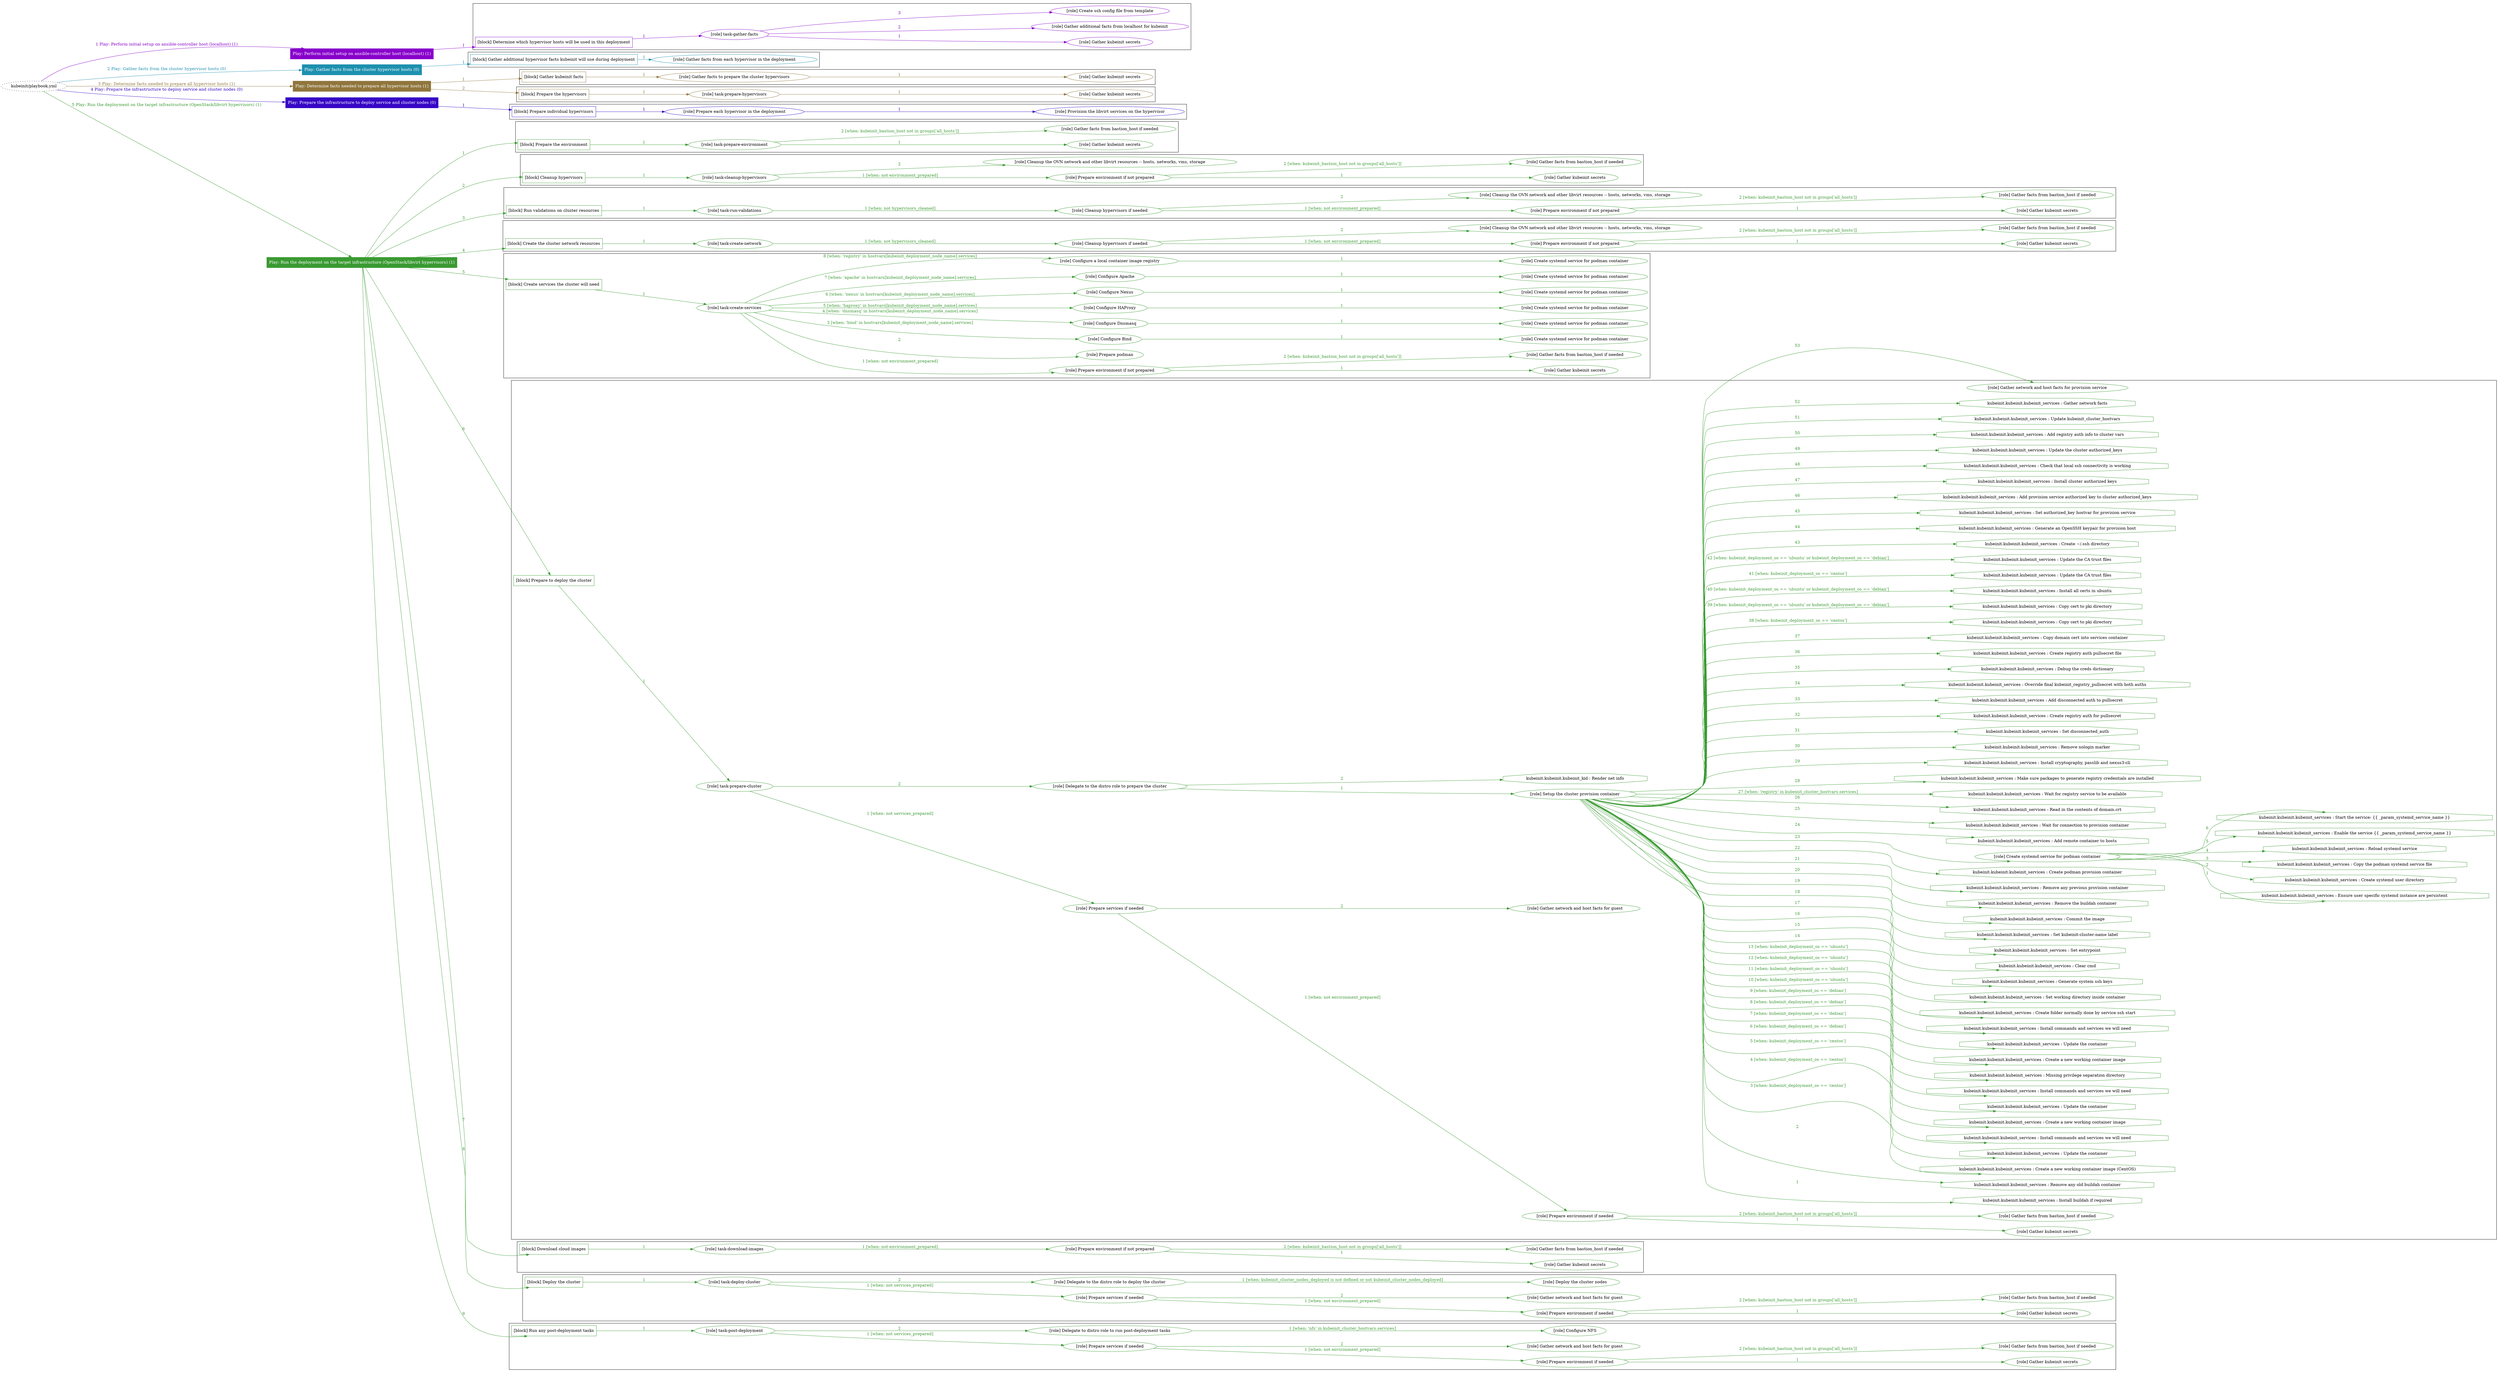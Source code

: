 digraph {
	graph [concentrate=true ordering=in rankdir=LR ratio=fill]
	edge [esep=5 sep=10]
	"kubeinit/playbook.yml" [URL="/home/runner/work/kubeinit/kubeinit/kubeinit/playbook.yml" id=playbook_91f1ea15 style=dotted]
	"kubeinit/playbook.yml" -> play_6c3f3912 [label="1 Play: Perform initial setup on ansible-controller host (localhost) (1)" color="#8801cb" fontcolor="#8801cb" id=edge_play_6c3f3912 labeltooltip="1 Play: Perform initial setup on ansible-controller host (localhost) (1)" tooltip="1 Play: Perform initial setup on ansible-controller host (localhost) (1)"]
	subgraph "Play: Perform initial setup on ansible-controller host (localhost) (1)" {
		play_6c3f3912 [label="Play: Perform initial setup on ansible-controller host (localhost) (1)" URL="/home/runner/work/kubeinit/kubeinit/kubeinit/playbook.yml" color="#8801cb" fontcolor="#ffffff" id=play_6c3f3912 shape=box style=filled tooltip=localhost]
		play_6c3f3912 -> block_625f0d8b [label=1 color="#8801cb" fontcolor="#8801cb" id=edge_block_625f0d8b labeltooltip=1 tooltip=1]
		subgraph cluster_block_625f0d8b {
			block_625f0d8b [label="[block] Determine which hypervisor hosts will be used in this deployment" URL="/home/runner/work/kubeinit/kubeinit/kubeinit/playbook.yml" color="#8801cb" id=block_625f0d8b labeltooltip="Determine which hypervisor hosts will be used in this deployment" shape=box tooltip="Determine which hypervisor hosts will be used in this deployment"]
			block_625f0d8b -> role_4c81834c [label="1 " color="#8801cb" fontcolor="#8801cb" id=edge_role_4c81834c labeltooltip="1 " tooltip="1 "]
			subgraph "task-gather-facts" {
				role_4c81834c [label="[role] task-gather-facts" URL="/home/runner/work/kubeinit/kubeinit/kubeinit/playbook.yml" color="#8801cb" id=role_4c81834c tooltip="task-gather-facts"]
				role_4c81834c -> role_4e05d9e7 [label="1 " color="#8801cb" fontcolor="#8801cb" id=edge_role_4e05d9e7 labeltooltip="1 " tooltip="1 "]
				subgraph "Gather kubeinit secrets" {
					role_4e05d9e7 [label="[role] Gather kubeinit secrets" URL="/home/runner/.ansible/collections/ansible_collections/kubeinit/kubeinit/roles/kubeinit_prepare/tasks/build_hypervisors_group.yml" color="#8801cb" id=role_4e05d9e7 tooltip="Gather kubeinit secrets"]
				}
				role_4c81834c -> role_0567d9bf [label="2 " color="#8801cb" fontcolor="#8801cb" id=edge_role_0567d9bf labeltooltip="2 " tooltip="2 "]
				subgraph "Gather additional facts from localhost for kubeinit" {
					role_0567d9bf [label="[role] Gather additional facts from localhost for kubeinit" URL="/home/runner/.ansible/collections/ansible_collections/kubeinit/kubeinit/roles/kubeinit_prepare/tasks/build_hypervisors_group.yml" color="#8801cb" id=role_0567d9bf tooltip="Gather additional facts from localhost for kubeinit"]
				}
				role_4c81834c -> role_90fa0430 [label="3 " color="#8801cb" fontcolor="#8801cb" id=edge_role_90fa0430 labeltooltip="3 " tooltip="3 "]
				subgraph "Create ssh config file from template" {
					role_90fa0430 [label="[role] Create ssh config file from template" URL="/home/runner/.ansible/collections/ansible_collections/kubeinit/kubeinit/roles/kubeinit_prepare/tasks/build_hypervisors_group.yml" color="#8801cb" id=role_90fa0430 tooltip="Create ssh config file from template"]
				}
			}
		}
	}
	"kubeinit/playbook.yml" -> play_ca3c1029 [label="2 Play: Gather facts from the cluster hypervisor hosts (0)" color="#1d90af" fontcolor="#1d90af" id=edge_play_ca3c1029 labeltooltip="2 Play: Gather facts from the cluster hypervisor hosts (0)" tooltip="2 Play: Gather facts from the cluster hypervisor hosts (0)"]
	subgraph "Play: Gather facts from the cluster hypervisor hosts (0)" {
		play_ca3c1029 [label="Play: Gather facts from the cluster hypervisor hosts (0)" URL="/home/runner/work/kubeinit/kubeinit/kubeinit/playbook.yml" color="#1d90af" fontcolor="#ffffff" id=play_ca3c1029 shape=box style=filled tooltip="Play: Gather facts from the cluster hypervisor hosts (0)"]
		play_ca3c1029 -> block_b3ed9a8c [label=1 color="#1d90af" fontcolor="#1d90af" id=edge_block_b3ed9a8c labeltooltip=1 tooltip=1]
		subgraph cluster_block_b3ed9a8c {
			block_b3ed9a8c [label="[block] Gather additional hypervisor facts kubeinit will use during deployment" URL="/home/runner/work/kubeinit/kubeinit/kubeinit/playbook.yml" color="#1d90af" id=block_b3ed9a8c labeltooltip="Gather additional hypervisor facts kubeinit will use during deployment" shape=box tooltip="Gather additional hypervisor facts kubeinit will use during deployment"]
			block_b3ed9a8c -> role_8250de23 [label="1 " color="#1d90af" fontcolor="#1d90af" id=edge_role_8250de23 labeltooltip="1 " tooltip="1 "]
			subgraph "Gather facts from each hypervisor in the deployment" {
				role_8250de23 [label="[role] Gather facts from each hypervisor in the deployment" URL="/home/runner/work/kubeinit/kubeinit/kubeinit/playbook.yml" color="#1d90af" id=role_8250de23 tooltip="Gather facts from each hypervisor in the deployment"]
			}
		}
	}
	"kubeinit/playbook.yml" -> play_992edb79 [label="3 Play: Determine facts needed to prepare all hypervisor hosts (1)" color="#90763c" fontcolor="#90763c" id=edge_play_992edb79 labeltooltip="3 Play: Determine facts needed to prepare all hypervisor hosts (1)" tooltip="3 Play: Determine facts needed to prepare all hypervisor hosts (1)"]
	subgraph "Play: Determine facts needed to prepare all hypervisor hosts (1)" {
		play_992edb79 [label="Play: Determine facts needed to prepare all hypervisor hosts (1)" URL="/home/runner/work/kubeinit/kubeinit/kubeinit/playbook.yml" color="#90763c" fontcolor="#ffffff" id=play_992edb79 shape=box style=filled tooltip=localhost]
		play_992edb79 -> block_8b1163e6 [label=1 color="#90763c" fontcolor="#90763c" id=edge_block_8b1163e6 labeltooltip=1 tooltip=1]
		subgraph cluster_block_8b1163e6 {
			block_8b1163e6 [label="[block] Gather kubeinit facts" URL="/home/runner/work/kubeinit/kubeinit/kubeinit/playbook.yml" color="#90763c" id=block_8b1163e6 labeltooltip="Gather kubeinit facts" shape=box tooltip="Gather kubeinit facts"]
			block_8b1163e6 -> role_049d7335 [label="1 " color="#90763c" fontcolor="#90763c" id=edge_role_049d7335 labeltooltip="1 " tooltip="1 "]
			subgraph "Gather facts to prepare the cluster hypervisors" {
				role_049d7335 [label="[role] Gather facts to prepare the cluster hypervisors" URL="/home/runner/work/kubeinit/kubeinit/kubeinit/playbook.yml" color="#90763c" id=role_049d7335 tooltip="Gather facts to prepare the cluster hypervisors"]
				role_049d7335 -> role_3e20a874 [label="1 " color="#90763c" fontcolor="#90763c" id=edge_role_3e20a874 labeltooltip="1 " tooltip="1 "]
				subgraph "Gather kubeinit secrets" {
					role_3e20a874 [label="[role] Gather kubeinit secrets" URL="/home/runner/.ansible/collections/ansible_collections/kubeinit/kubeinit/roles/kubeinit_prepare/tasks/gather_kubeinit_facts.yml" color="#90763c" id=role_3e20a874 tooltip="Gather kubeinit secrets"]
				}
			}
		}
		play_992edb79 -> block_54411d1b [label=2 color="#90763c" fontcolor="#90763c" id=edge_block_54411d1b labeltooltip=2 tooltip=2]
		subgraph cluster_block_54411d1b {
			block_54411d1b [label="[block] Prepare the hypervisors" URL="/home/runner/work/kubeinit/kubeinit/kubeinit/playbook.yml" color="#90763c" id=block_54411d1b labeltooltip="Prepare the hypervisors" shape=box tooltip="Prepare the hypervisors"]
			block_54411d1b -> role_9fa42537 [label="1 " color="#90763c" fontcolor="#90763c" id=edge_role_9fa42537 labeltooltip="1 " tooltip="1 "]
			subgraph "task-prepare-hypervisors" {
				role_9fa42537 [label="[role] task-prepare-hypervisors" URL="/home/runner/work/kubeinit/kubeinit/kubeinit/playbook.yml" color="#90763c" id=role_9fa42537 tooltip="task-prepare-hypervisors"]
				role_9fa42537 -> role_a7be9122 [label="1 " color="#90763c" fontcolor="#90763c" id=edge_role_a7be9122 labeltooltip="1 " tooltip="1 "]
				subgraph "Gather kubeinit secrets" {
					role_a7be9122 [label="[role] Gather kubeinit secrets" URL="/home/runner/.ansible/collections/ansible_collections/kubeinit/kubeinit/roles/kubeinit_prepare/tasks/gather_kubeinit_facts.yml" color="#90763c" id=role_a7be9122 tooltip="Gather kubeinit secrets"]
				}
			}
		}
	}
	"kubeinit/playbook.yml" -> play_07988525 [label="4 Play: Prepare the infrastructure to deploy service and cluster nodes (0)" color="#3607c5" fontcolor="#3607c5" id=edge_play_07988525 labeltooltip="4 Play: Prepare the infrastructure to deploy service and cluster nodes (0)" tooltip="4 Play: Prepare the infrastructure to deploy service and cluster nodes (0)"]
	subgraph "Play: Prepare the infrastructure to deploy service and cluster nodes (0)" {
		play_07988525 [label="Play: Prepare the infrastructure to deploy service and cluster nodes (0)" URL="/home/runner/work/kubeinit/kubeinit/kubeinit/playbook.yml" color="#3607c5" fontcolor="#ffffff" id=play_07988525 shape=box style=filled tooltip="Play: Prepare the infrastructure to deploy service and cluster nodes (0)"]
		play_07988525 -> block_d5c52319 [label=1 color="#3607c5" fontcolor="#3607c5" id=edge_block_d5c52319 labeltooltip=1 tooltip=1]
		subgraph cluster_block_d5c52319 {
			block_d5c52319 [label="[block] Prepare individual hypervisors" URL="/home/runner/work/kubeinit/kubeinit/kubeinit/playbook.yml" color="#3607c5" id=block_d5c52319 labeltooltip="Prepare individual hypervisors" shape=box tooltip="Prepare individual hypervisors"]
			block_d5c52319 -> role_c1642b41 [label="1 " color="#3607c5" fontcolor="#3607c5" id=edge_role_c1642b41 labeltooltip="1 " tooltip="1 "]
			subgraph "Prepare each hypervisor in the deployment" {
				role_c1642b41 [label="[role] Prepare each hypervisor in the deployment" URL="/home/runner/work/kubeinit/kubeinit/kubeinit/playbook.yml" color="#3607c5" id=role_c1642b41 tooltip="Prepare each hypervisor in the deployment"]
				role_c1642b41 -> role_1556e1b5 [label="1 " color="#3607c5" fontcolor="#3607c5" id=edge_role_1556e1b5 labeltooltip="1 " tooltip="1 "]
				subgraph "Provision the libvirt services on the hypervisor" {
					role_1556e1b5 [label="[role] Provision the libvirt services on the hypervisor" URL="/home/runner/.ansible/collections/ansible_collections/kubeinit/kubeinit/roles/kubeinit_prepare/tasks/prepare_hypervisor.yml" color="#3607c5" id=role_1556e1b5 tooltip="Provision the libvirt services on the hypervisor"]
				}
			}
		}
	}
	"kubeinit/playbook.yml" -> play_0cd86e2c [label="5 Play: Run the deployment on the target infrastructure (OpenStack/libvirt hypervisors) (1)" color="#3a9a32" fontcolor="#3a9a32" id=edge_play_0cd86e2c labeltooltip="5 Play: Run the deployment on the target infrastructure (OpenStack/libvirt hypervisors) (1)" tooltip="5 Play: Run the deployment on the target infrastructure (OpenStack/libvirt hypervisors) (1)"]
	subgraph "Play: Run the deployment on the target infrastructure (OpenStack/libvirt hypervisors) (1)" {
		play_0cd86e2c [label="Play: Run the deployment on the target infrastructure (OpenStack/libvirt hypervisors) (1)" URL="/home/runner/work/kubeinit/kubeinit/kubeinit/playbook.yml" color="#3a9a32" fontcolor="#ffffff" id=play_0cd86e2c shape=box style=filled tooltip=localhost]
		play_0cd86e2c -> block_5fd10778 [label=1 color="#3a9a32" fontcolor="#3a9a32" id=edge_block_5fd10778 labeltooltip=1 tooltip=1]
		subgraph cluster_block_5fd10778 {
			block_5fd10778 [label="[block] Prepare the environment" URL="/home/runner/work/kubeinit/kubeinit/kubeinit/playbook.yml" color="#3a9a32" id=block_5fd10778 labeltooltip="Prepare the environment" shape=box tooltip="Prepare the environment"]
			block_5fd10778 -> role_c2b4b1e5 [label="1 " color="#3a9a32" fontcolor="#3a9a32" id=edge_role_c2b4b1e5 labeltooltip="1 " tooltip="1 "]
			subgraph "task-prepare-environment" {
				role_c2b4b1e5 [label="[role] task-prepare-environment" URL="/home/runner/work/kubeinit/kubeinit/kubeinit/playbook.yml" color="#3a9a32" id=role_c2b4b1e5 tooltip="task-prepare-environment"]
				role_c2b4b1e5 -> role_c0c8f44b [label="1 " color="#3a9a32" fontcolor="#3a9a32" id=edge_role_c0c8f44b labeltooltip="1 " tooltip="1 "]
				subgraph "Gather kubeinit secrets" {
					role_c0c8f44b [label="[role] Gather kubeinit secrets" URL="/home/runner/.ansible/collections/ansible_collections/kubeinit/kubeinit/roles/kubeinit_prepare/tasks/gather_kubeinit_facts.yml" color="#3a9a32" id=role_c0c8f44b tooltip="Gather kubeinit secrets"]
				}
				role_c2b4b1e5 -> role_cb40e6a6 [label="2 [when: kubeinit_bastion_host not in groups['all_hosts']]" color="#3a9a32" fontcolor="#3a9a32" id=edge_role_cb40e6a6 labeltooltip="2 [when: kubeinit_bastion_host not in groups['all_hosts']]" tooltip="2 [when: kubeinit_bastion_host not in groups['all_hosts']]"]
				subgraph "Gather facts from bastion_host if needed" {
					role_cb40e6a6 [label="[role] Gather facts from bastion_host if needed" URL="/home/runner/.ansible/collections/ansible_collections/kubeinit/kubeinit/roles/kubeinit_prepare/tasks/main.yml" color="#3a9a32" id=role_cb40e6a6 tooltip="Gather facts from bastion_host if needed"]
				}
			}
		}
		play_0cd86e2c -> block_f9363b54 [label=2 color="#3a9a32" fontcolor="#3a9a32" id=edge_block_f9363b54 labeltooltip=2 tooltip=2]
		subgraph cluster_block_f9363b54 {
			block_f9363b54 [label="[block] Cleanup hypervisors" URL="/home/runner/work/kubeinit/kubeinit/kubeinit/playbook.yml" color="#3a9a32" id=block_f9363b54 labeltooltip="Cleanup hypervisors" shape=box tooltip="Cleanup hypervisors"]
			block_f9363b54 -> role_1a02036b [label="1 " color="#3a9a32" fontcolor="#3a9a32" id=edge_role_1a02036b labeltooltip="1 " tooltip="1 "]
			subgraph "task-cleanup-hypervisors" {
				role_1a02036b [label="[role] task-cleanup-hypervisors" URL="/home/runner/work/kubeinit/kubeinit/kubeinit/playbook.yml" color="#3a9a32" id=role_1a02036b tooltip="task-cleanup-hypervisors"]
				role_1a02036b -> role_34283cc1 [label="1 [when: not environment_prepared]" color="#3a9a32" fontcolor="#3a9a32" id=edge_role_34283cc1 labeltooltip="1 [when: not environment_prepared]" tooltip="1 [when: not environment_prepared]"]
				subgraph "Prepare environment if not prepared" {
					role_34283cc1 [label="[role] Prepare environment if not prepared" URL="/home/runner/.ansible/collections/ansible_collections/kubeinit/kubeinit/roles/kubeinit_libvirt/tasks/cleanup_hypervisors.yml" color="#3a9a32" id=role_34283cc1 tooltip="Prepare environment if not prepared"]
					role_34283cc1 -> role_a8c74f7b [label="1 " color="#3a9a32" fontcolor="#3a9a32" id=edge_role_a8c74f7b labeltooltip="1 " tooltip="1 "]
					subgraph "Gather kubeinit secrets" {
						role_a8c74f7b [label="[role] Gather kubeinit secrets" URL="/home/runner/.ansible/collections/ansible_collections/kubeinit/kubeinit/roles/kubeinit_prepare/tasks/gather_kubeinit_facts.yml" color="#3a9a32" id=role_a8c74f7b tooltip="Gather kubeinit secrets"]
					}
					role_34283cc1 -> role_2c12f45a [label="2 [when: kubeinit_bastion_host not in groups['all_hosts']]" color="#3a9a32" fontcolor="#3a9a32" id=edge_role_2c12f45a labeltooltip="2 [when: kubeinit_bastion_host not in groups['all_hosts']]" tooltip="2 [when: kubeinit_bastion_host not in groups['all_hosts']]"]
					subgraph "Gather facts from bastion_host if needed" {
						role_2c12f45a [label="[role] Gather facts from bastion_host if needed" URL="/home/runner/.ansible/collections/ansible_collections/kubeinit/kubeinit/roles/kubeinit_prepare/tasks/main.yml" color="#3a9a32" id=role_2c12f45a tooltip="Gather facts from bastion_host if needed"]
					}
				}
				role_1a02036b -> role_1a6f70ba [label="2 " color="#3a9a32" fontcolor="#3a9a32" id=edge_role_1a6f70ba labeltooltip="2 " tooltip="2 "]
				subgraph "Cleanup the OVN network and other libvirt resources -- hosts, networks, vms, storage" {
					role_1a6f70ba [label="[role] Cleanup the OVN network and other libvirt resources -- hosts, networks, vms, storage" URL="/home/runner/.ansible/collections/ansible_collections/kubeinit/kubeinit/roles/kubeinit_libvirt/tasks/cleanup_hypervisors.yml" color="#3a9a32" id=role_1a6f70ba tooltip="Cleanup the OVN network and other libvirt resources -- hosts, networks, vms, storage"]
				}
			}
		}
		play_0cd86e2c -> block_e34926c4 [label=3 color="#3a9a32" fontcolor="#3a9a32" id=edge_block_e34926c4 labeltooltip=3 tooltip=3]
		subgraph cluster_block_e34926c4 {
			block_e34926c4 [label="[block] Run validations on cluster resources" URL="/home/runner/work/kubeinit/kubeinit/kubeinit/playbook.yml" color="#3a9a32" id=block_e34926c4 labeltooltip="Run validations on cluster resources" shape=box tooltip="Run validations on cluster resources"]
			block_e34926c4 -> role_48980e05 [label="1 " color="#3a9a32" fontcolor="#3a9a32" id=edge_role_48980e05 labeltooltip="1 " tooltip="1 "]
			subgraph "task-run-validations" {
				role_48980e05 [label="[role] task-run-validations" URL="/home/runner/work/kubeinit/kubeinit/kubeinit/playbook.yml" color="#3a9a32" id=role_48980e05 tooltip="task-run-validations"]
				role_48980e05 -> role_05298a56 [label="1 [when: not hypervisors_cleaned]" color="#3a9a32" fontcolor="#3a9a32" id=edge_role_05298a56 labeltooltip="1 [when: not hypervisors_cleaned]" tooltip="1 [when: not hypervisors_cleaned]"]
				subgraph "Cleanup hypervisors if needed" {
					role_05298a56 [label="[role] Cleanup hypervisors if needed" URL="/home/runner/.ansible/collections/ansible_collections/kubeinit/kubeinit/roles/kubeinit_validations/tasks/main.yml" color="#3a9a32" id=role_05298a56 tooltip="Cleanup hypervisors if needed"]
					role_05298a56 -> role_dc194d1b [label="1 [when: not environment_prepared]" color="#3a9a32" fontcolor="#3a9a32" id=edge_role_dc194d1b labeltooltip="1 [when: not environment_prepared]" tooltip="1 [when: not environment_prepared]"]
					subgraph "Prepare environment if not prepared" {
						role_dc194d1b [label="[role] Prepare environment if not prepared" URL="/home/runner/.ansible/collections/ansible_collections/kubeinit/kubeinit/roles/kubeinit_libvirt/tasks/cleanup_hypervisors.yml" color="#3a9a32" id=role_dc194d1b tooltip="Prepare environment if not prepared"]
						role_dc194d1b -> role_b29b52ab [label="1 " color="#3a9a32" fontcolor="#3a9a32" id=edge_role_b29b52ab labeltooltip="1 " tooltip="1 "]
						subgraph "Gather kubeinit secrets" {
							role_b29b52ab [label="[role] Gather kubeinit secrets" URL="/home/runner/.ansible/collections/ansible_collections/kubeinit/kubeinit/roles/kubeinit_prepare/tasks/gather_kubeinit_facts.yml" color="#3a9a32" id=role_b29b52ab tooltip="Gather kubeinit secrets"]
						}
						role_dc194d1b -> role_85152bc2 [label="2 [when: kubeinit_bastion_host not in groups['all_hosts']]" color="#3a9a32" fontcolor="#3a9a32" id=edge_role_85152bc2 labeltooltip="2 [when: kubeinit_bastion_host not in groups['all_hosts']]" tooltip="2 [when: kubeinit_bastion_host not in groups['all_hosts']]"]
						subgraph "Gather facts from bastion_host if needed" {
							role_85152bc2 [label="[role] Gather facts from bastion_host if needed" URL="/home/runner/.ansible/collections/ansible_collections/kubeinit/kubeinit/roles/kubeinit_prepare/tasks/main.yml" color="#3a9a32" id=role_85152bc2 tooltip="Gather facts from bastion_host if needed"]
						}
					}
					role_05298a56 -> role_3b2916ec [label="2 " color="#3a9a32" fontcolor="#3a9a32" id=edge_role_3b2916ec labeltooltip="2 " tooltip="2 "]
					subgraph "Cleanup the OVN network and other libvirt resources -- hosts, networks, vms, storage" {
						role_3b2916ec [label="[role] Cleanup the OVN network and other libvirt resources -- hosts, networks, vms, storage" URL="/home/runner/.ansible/collections/ansible_collections/kubeinit/kubeinit/roles/kubeinit_libvirt/tasks/cleanup_hypervisors.yml" color="#3a9a32" id=role_3b2916ec tooltip="Cleanup the OVN network and other libvirt resources -- hosts, networks, vms, storage"]
					}
				}
			}
		}
		play_0cd86e2c -> block_0b92fedd [label=4 color="#3a9a32" fontcolor="#3a9a32" id=edge_block_0b92fedd labeltooltip=4 tooltip=4]
		subgraph cluster_block_0b92fedd {
			block_0b92fedd [label="[block] Create the cluster network resources" URL="/home/runner/work/kubeinit/kubeinit/kubeinit/playbook.yml" color="#3a9a32" id=block_0b92fedd labeltooltip="Create the cluster network resources" shape=box tooltip="Create the cluster network resources"]
			block_0b92fedd -> role_b74837f2 [label="1 " color="#3a9a32" fontcolor="#3a9a32" id=edge_role_b74837f2 labeltooltip="1 " tooltip="1 "]
			subgraph "task-create-network" {
				role_b74837f2 [label="[role] task-create-network" URL="/home/runner/work/kubeinit/kubeinit/kubeinit/playbook.yml" color="#3a9a32" id=role_b74837f2 tooltip="task-create-network"]
				role_b74837f2 -> role_01286774 [label="1 [when: not hypervisors_cleaned]" color="#3a9a32" fontcolor="#3a9a32" id=edge_role_01286774 labeltooltip="1 [when: not hypervisors_cleaned]" tooltip="1 [when: not hypervisors_cleaned]"]
				subgraph "Cleanup hypervisors if needed" {
					role_01286774 [label="[role] Cleanup hypervisors if needed" URL="/home/runner/.ansible/collections/ansible_collections/kubeinit/kubeinit/roles/kubeinit_libvirt/tasks/create_network.yml" color="#3a9a32" id=role_01286774 tooltip="Cleanup hypervisors if needed"]
					role_01286774 -> role_46caeb62 [label="1 [when: not environment_prepared]" color="#3a9a32" fontcolor="#3a9a32" id=edge_role_46caeb62 labeltooltip="1 [when: not environment_prepared]" tooltip="1 [when: not environment_prepared]"]
					subgraph "Prepare environment if not prepared" {
						role_46caeb62 [label="[role] Prepare environment if not prepared" URL="/home/runner/.ansible/collections/ansible_collections/kubeinit/kubeinit/roles/kubeinit_libvirt/tasks/cleanup_hypervisors.yml" color="#3a9a32" id=role_46caeb62 tooltip="Prepare environment if not prepared"]
						role_46caeb62 -> role_1ccf7ef2 [label="1 " color="#3a9a32" fontcolor="#3a9a32" id=edge_role_1ccf7ef2 labeltooltip="1 " tooltip="1 "]
						subgraph "Gather kubeinit secrets" {
							role_1ccf7ef2 [label="[role] Gather kubeinit secrets" URL="/home/runner/.ansible/collections/ansible_collections/kubeinit/kubeinit/roles/kubeinit_prepare/tasks/gather_kubeinit_facts.yml" color="#3a9a32" id=role_1ccf7ef2 tooltip="Gather kubeinit secrets"]
						}
						role_46caeb62 -> role_37a73ba7 [label="2 [when: kubeinit_bastion_host not in groups['all_hosts']]" color="#3a9a32" fontcolor="#3a9a32" id=edge_role_37a73ba7 labeltooltip="2 [when: kubeinit_bastion_host not in groups['all_hosts']]" tooltip="2 [when: kubeinit_bastion_host not in groups['all_hosts']]"]
						subgraph "Gather facts from bastion_host if needed" {
							role_37a73ba7 [label="[role] Gather facts from bastion_host if needed" URL="/home/runner/.ansible/collections/ansible_collections/kubeinit/kubeinit/roles/kubeinit_prepare/tasks/main.yml" color="#3a9a32" id=role_37a73ba7 tooltip="Gather facts from bastion_host if needed"]
						}
					}
					role_01286774 -> role_91e684ee [label="2 " color="#3a9a32" fontcolor="#3a9a32" id=edge_role_91e684ee labeltooltip="2 " tooltip="2 "]
					subgraph "Cleanup the OVN network and other libvirt resources -- hosts, networks, vms, storage" {
						role_91e684ee [label="[role] Cleanup the OVN network and other libvirt resources -- hosts, networks, vms, storage" URL="/home/runner/.ansible/collections/ansible_collections/kubeinit/kubeinit/roles/kubeinit_libvirt/tasks/cleanup_hypervisors.yml" color="#3a9a32" id=role_91e684ee tooltip="Cleanup the OVN network and other libvirt resources -- hosts, networks, vms, storage"]
					}
				}
			}
		}
		play_0cd86e2c -> block_10e0210c [label=5 color="#3a9a32" fontcolor="#3a9a32" id=edge_block_10e0210c labeltooltip=5 tooltip=5]
		subgraph cluster_block_10e0210c {
			block_10e0210c [label="[block] Create services the cluster will need" URL="/home/runner/work/kubeinit/kubeinit/kubeinit/playbook.yml" color="#3a9a32" id=block_10e0210c labeltooltip="Create services the cluster will need" shape=box tooltip="Create services the cluster will need"]
			block_10e0210c -> role_e6cc168d [label="1 " color="#3a9a32" fontcolor="#3a9a32" id=edge_role_e6cc168d labeltooltip="1 " tooltip="1 "]
			subgraph "task-create-services" {
				role_e6cc168d [label="[role] task-create-services" URL="/home/runner/work/kubeinit/kubeinit/kubeinit/playbook.yml" color="#3a9a32" id=role_e6cc168d tooltip="task-create-services"]
				role_e6cc168d -> role_e9767e42 [label="1 [when: not environment_prepared]" color="#3a9a32" fontcolor="#3a9a32" id=edge_role_e9767e42 labeltooltip="1 [when: not environment_prepared]" tooltip="1 [when: not environment_prepared]"]
				subgraph "Prepare environment if not prepared" {
					role_e9767e42 [label="[role] Prepare environment if not prepared" URL="/home/runner/.ansible/collections/ansible_collections/kubeinit/kubeinit/roles/kubeinit_services/tasks/main.yml" color="#3a9a32" id=role_e9767e42 tooltip="Prepare environment if not prepared"]
					role_e9767e42 -> role_23db6ac5 [label="1 " color="#3a9a32" fontcolor="#3a9a32" id=edge_role_23db6ac5 labeltooltip="1 " tooltip="1 "]
					subgraph "Gather kubeinit secrets" {
						role_23db6ac5 [label="[role] Gather kubeinit secrets" URL="/home/runner/.ansible/collections/ansible_collections/kubeinit/kubeinit/roles/kubeinit_prepare/tasks/gather_kubeinit_facts.yml" color="#3a9a32" id=role_23db6ac5 tooltip="Gather kubeinit secrets"]
					}
					role_e9767e42 -> role_dc3f2997 [label="2 [when: kubeinit_bastion_host not in groups['all_hosts']]" color="#3a9a32" fontcolor="#3a9a32" id=edge_role_dc3f2997 labeltooltip="2 [when: kubeinit_bastion_host not in groups['all_hosts']]" tooltip="2 [when: kubeinit_bastion_host not in groups['all_hosts']]"]
					subgraph "Gather facts from bastion_host if needed" {
						role_dc3f2997 [label="[role] Gather facts from bastion_host if needed" URL="/home/runner/.ansible/collections/ansible_collections/kubeinit/kubeinit/roles/kubeinit_prepare/tasks/main.yml" color="#3a9a32" id=role_dc3f2997 tooltip="Gather facts from bastion_host if needed"]
					}
				}
				role_e6cc168d -> role_f99acdc3 [label="2 " color="#3a9a32" fontcolor="#3a9a32" id=edge_role_f99acdc3 labeltooltip="2 " tooltip="2 "]
				subgraph "Prepare podman" {
					role_f99acdc3 [label="[role] Prepare podman" URL="/home/runner/.ansible/collections/ansible_collections/kubeinit/kubeinit/roles/kubeinit_services/tasks/00_create_service_pod.yml" color="#3a9a32" id=role_f99acdc3 tooltip="Prepare podman"]
				}
				role_e6cc168d -> role_d2fd4467 [label="3 [when: 'bind' in hostvars[kubeinit_deployment_node_name].services]" color="#3a9a32" fontcolor="#3a9a32" id=edge_role_d2fd4467 labeltooltip="3 [when: 'bind' in hostvars[kubeinit_deployment_node_name].services]" tooltip="3 [when: 'bind' in hostvars[kubeinit_deployment_node_name].services]"]
				subgraph "Configure Bind" {
					role_d2fd4467 [label="[role] Configure Bind" URL="/home/runner/.ansible/collections/ansible_collections/kubeinit/kubeinit/roles/kubeinit_services/tasks/start_services_containers.yml" color="#3a9a32" id=role_d2fd4467 tooltip="Configure Bind"]
					role_d2fd4467 -> role_ed3071d7 [label="1 " color="#3a9a32" fontcolor="#3a9a32" id=edge_role_ed3071d7 labeltooltip="1 " tooltip="1 "]
					subgraph "Create systemd service for podman container" {
						role_ed3071d7 [label="[role] Create systemd service for podman container" URL="/home/runner/.ansible/collections/ansible_collections/kubeinit/kubeinit/roles/kubeinit_bind/tasks/main.yml" color="#3a9a32" id=role_ed3071d7 tooltip="Create systemd service for podman container"]
					}
				}
				role_e6cc168d -> role_065c9af0 [label="4 [when: 'dnsmasq' in hostvars[kubeinit_deployment_node_name].services]" color="#3a9a32" fontcolor="#3a9a32" id=edge_role_065c9af0 labeltooltip="4 [when: 'dnsmasq' in hostvars[kubeinit_deployment_node_name].services]" tooltip="4 [when: 'dnsmasq' in hostvars[kubeinit_deployment_node_name].services]"]
				subgraph "Configure Dnsmasq" {
					role_065c9af0 [label="[role] Configure Dnsmasq" URL="/home/runner/.ansible/collections/ansible_collections/kubeinit/kubeinit/roles/kubeinit_services/tasks/start_services_containers.yml" color="#3a9a32" id=role_065c9af0 tooltip="Configure Dnsmasq"]
					role_065c9af0 -> role_7dc2b030 [label="1 " color="#3a9a32" fontcolor="#3a9a32" id=edge_role_7dc2b030 labeltooltip="1 " tooltip="1 "]
					subgraph "Create systemd service for podman container" {
						role_7dc2b030 [label="[role] Create systemd service for podman container" URL="/home/runner/.ansible/collections/ansible_collections/kubeinit/kubeinit/roles/kubeinit_dnsmasq/tasks/main.yml" color="#3a9a32" id=role_7dc2b030 tooltip="Create systemd service for podman container"]
					}
				}
				role_e6cc168d -> role_d5efb8f6 [label="5 [when: 'haproxy' in hostvars[kubeinit_deployment_node_name].services]" color="#3a9a32" fontcolor="#3a9a32" id=edge_role_d5efb8f6 labeltooltip="5 [when: 'haproxy' in hostvars[kubeinit_deployment_node_name].services]" tooltip="5 [when: 'haproxy' in hostvars[kubeinit_deployment_node_name].services]"]
				subgraph "Configure HAProxy" {
					role_d5efb8f6 [label="[role] Configure HAProxy" URL="/home/runner/.ansible/collections/ansible_collections/kubeinit/kubeinit/roles/kubeinit_services/tasks/start_services_containers.yml" color="#3a9a32" id=role_d5efb8f6 tooltip="Configure HAProxy"]
					role_d5efb8f6 -> role_ae8c671d [label="1 " color="#3a9a32" fontcolor="#3a9a32" id=edge_role_ae8c671d labeltooltip="1 " tooltip="1 "]
					subgraph "Create systemd service for podman container" {
						role_ae8c671d [label="[role] Create systemd service for podman container" URL="/home/runner/.ansible/collections/ansible_collections/kubeinit/kubeinit/roles/kubeinit_haproxy/tasks/main.yml" color="#3a9a32" id=role_ae8c671d tooltip="Create systemd service for podman container"]
					}
				}
				role_e6cc168d -> role_dabb8236 [label="6 [when: 'nexus' in hostvars[kubeinit_deployment_node_name].services]" color="#3a9a32" fontcolor="#3a9a32" id=edge_role_dabb8236 labeltooltip="6 [when: 'nexus' in hostvars[kubeinit_deployment_node_name].services]" tooltip="6 [when: 'nexus' in hostvars[kubeinit_deployment_node_name].services]"]
				subgraph "Configure Nexus" {
					role_dabb8236 [label="[role] Configure Nexus" URL="/home/runner/.ansible/collections/ansible_collections/kubeinit/kubeinit/roles/kubeinit_services/tasks/start_services_containers.yml" color="#3a9a32" id=role_dabb8236 tooltip="Configure Nexus"]
					role_dabb8236 -> role_1d14a756 [label="1 " color="#3a9a32" fontcolor="#3a9a32" id=edge_role_1d14a756 labeltooltip="1 " tooltip="1 "]
					subgraph "Create systemd service for podman container" {
						role_1d14a756 [label="[role] Create systemd service for podman container" URL="/home/runner/.ansible/collections/ansible_collections/kubeinit/kubeinit/roles/kubeinit_nexus/tasks/main.yml" color="#3a9a32" id=role_1d14a756 tooltip="Create systemd service for podman container"]
					}
				}
				role_e6cc168d -> role_f6fc9fbe [label="7 [when: 'apache' in hostvars[kubeinit_deployment_node_name].services]" color="#3a9a32" fontcolor="#3a9a32" id=edge_role_f6fc9fbe labeltooltip="7 [when: 'apache' in hostvars[kubeinit_deployment_node_name].services]" tooltip="7 [when: 'apache' in hostvars[kubeinit_deployment_node_name].services]"]
				subgraph "Configure Apache" {
					role_f6fc9fbe [label="[role] Configure Apache" URL="/home/runner/.ansible/collections/ansible_collections/kubeinit/kubeinit/roles/kubeinit_services/tasks/start_services_containers.yml" color="#3a9a32" id=role_f6fc9fbe tooltip="Configure Apache"]
					role_f6fc9fbe -> role_58d5628a [label="1 " color="#3a9a32" fontcolor="#3a9a32" id=edge_role_58d5628a labeltooltip="1 " tooltip="1 "]
					subgraph "Create systemd service for podman container" {
						role_58d5628a [label="[role] Create systemd service for podman container" URL="/home/runner/.ansible/collections/ansible_collections/kubeinit/kubeinit/roles/kubeinit_apache/tasks/main.yml" color="#3a9a32" id=role_58d5628a tooltip="Create systemd service for podman container"]
					}
				}
				role_e6cc168d -> role_c2e82a17 [label="8 [when: 'registry' in hostvars[kubeinit_deployment_node_name].services]" color="#3a9a32" fontcolor="#3a9a32" id=edge_role_c2e82a17 labeltooltip="8 [when: 'registry' in hostvars[kubeinit_deployment_node_name].services]" tooltip="8 [when: 'registry' in hostvars[kubeinit_deployment_node_name].services]"]
				subgraph "Configure a local container image registry" {
					role_c2e82a17 [label="[role] Configure a local container image registry" URL="/home/runner/.ansible/collections/ansible_collections/kubeinit/kubeinit/roles/kubeinit_services/tasks/start_services_containers.yml" color="#3a9a32" id=role_c2e82a17 tooltip="Configure a local container image registry"]
					role_c2e82a17 -> role_2ca25368 [label="1 " color="#3a9a32" fontcolor="#3a9a32" id=edge_role_2ca25368 labeltooltip="1 " tooltip="1 "]
					subgraph "Create systemd service for podman container" {
						role_2ca25368 [label="[role] Create systemd service for podman container" URL="/home/runner/.ansible/collections/ansible_collections/kubeinit/kubeinit/roles/kubeinit_registry/tasks/main.yml" color="#3a9a32" id=role_2ca25368 tooltip="Create systemd service for podman container"]
					}
				}
			}
		}
		play_0cd86e2c -> block_6e8719d1 [label=6 color="#3a9a32" fontcolor="#3a9a32" id=edge_block_6e8719d1 labeltooltip=6 tooltip=6]
		subgraph cluster_block_6e8719d1 {
			block_6e8719d1 [label="[block] Prepare to deploy the cluster" URL="/home/runner/work/kubeinit/kubeinit/kubeinit/playbook.yml" color="#3a9a32" id=block_6e8719d1 labeltooltip="Prepare to deploy the cluster" shape=box tooltip="Prepare to deploy the cluster"]
			block_6e8719d1 -> role_a5f427c9 [label="1 " color="#3a9a32" fontcolor="#3a9a32" id=edge_role_a5f427c9 labeltooltip="1 " tooltip="1 "]
			subgraph "task-prepare-cluster" {
				role_a5f427c9 [label="[role] task-prepare-cluster" URL="/home/runner/work/kubeinit/kubeinit/kubeinit/playbook.yml" color="#3a9a32" id=role_a5f427c9 tooltip="task-prepare-cluster"]
				role_a5f427c9 -> role_9bd025a8 [label="1 [when: not services_prepared]" color="#3a9a32" fontcolor="#3a9a32" id=edge_role_9bd025a8 labeltooltip="1 [when: not services_prepared]" tooltip="1 [when: not services_prepared]"]
				subgraph "Prepare services if needed" {
					role_9bd025a8 [label="[role] Prepare services if needed" URL="/home/runner/.ansible/collections/ansible_collections/kubeinit/kubeinit/roles/kubeinit_prepare/tasks/prepare_cluster.yml" color="#3a9a32" id=role_9bd025a8 tooltip="Prepare services if needed"]
					role_9bd025a8 -> role_b9497981 [label="1 [when: not environment_prepared]" color="#3a9a32" fontcolor="#3a9a32" id=edge_role_b9497981 labeltooltip="1 [when: not environment_prepared]" tooltip="1 [when: not environment_prepared]"]
					subgraph "Prepare environment if needed" {
						role_b9497981 [label="[role] Prepare environment if needed" URL="/home/runner/.ansible/collections/ansible_collections/kubeinit/kubeinit/roles/kubeinit_services/tasks/prepare_services.yml" color="#3a9a32" id=role_b9497981 tooltip="Prepare environment if needed"]
						role_b9497981 -> role_b8fa0c34 [label="1 " color="#3a9a32" fontcolor="#3a9a32" id=edge_role_b8fa0c34 labeltooltip="1 " tooltip="1 "]
						subgraph "Gather kubeinit secrets" {
							role_b8fa0c34 [label="[role] Gather kubeinit secrets" URL="/home/runner/.ansible/collections/ansible_collections/kubeinit/kubeinit/roles/kubeinit_prepare/tasks/gather_kubeinit_facts.yml" color="#3a9a32" id=role_b8fa0c34 tooltip="Gather kubeinit secrets"]
						}
						role_b9497981 -> role_387d9ede [label="2 [when: kubeinit_bastion_host not in groups['all_hosts']]" color="#3a9a32" fontcolor="#3a9a32" id=edge_role_387d9ede labeltooltip="2 [when: kubeinit_bastion_host not in groups['all_hosts']]" tooltip="2 [when: kubeinit_bastion_host not in groups['all_hosts']]"]
						subgraph "Gather facts from bastion_host if needed" {
							role_387d9ede [label="[role] Gather facts from bastion_host if needed" URL="/home/runner/.ansible/collections/ansible_collections/kubeinit/kubeinit/roles/kubeinit_prepare/tasks/main.yml" color="#3a9a32" id=role_387d9ede tooltip="Gather facts from bastion_host if needed"]
						}
					}
					role_9bd025a8 -> role_205f7581 [label="2 " color="#3a9a32" fontcolor="#3a9a32" id=edge_role_205f7581 labeltooltip="2 " tooltip="2 "]
					subgraph "Gather network and host facts for guest" {
						role_205f7581 [label="[role] Gather network and host facts for guest" URL="/home/runner/.ansible/collections/ansible_collections/kubeinit/kubeinit/roles/kubeinit_services/tasks/prepare_services.yml" color="#3a9a32" id=role_205f7581 tooltip="Gather network and host facts for guest"]
					}
				}
				role_a5f427c9 -> role_0084068b [label="2 " color="#3a9a32" fontcolor="#3a9a32" id=edge_role_0084068b labeltooltip="2 " tooltip="2 "]
				subgraph "Delegate to the distro role to prepare the cluster" {
					role_0084068b [label="[role] Delegate to the distro role to prepare the cluster" URL="/home/runner/.ansible/collections/ansible_collections/kubeinit/kubeinit/roles/kubeinit_prepare/tasks/prepare_cluster.yml" color="#3a9a32" id=role_0084068b tooltip="Delegate to the distro role to prepare the cluster"]
					role_0084068b -> role_fb2b6796 [label="1 " color="#3a9a32" fontcolor="#3a9a32" id=edge_role_fb2b6796 labeltooltip="1 " tooltip="1 "]
					subgraph "Setup the cluster provision container" {
						role_fb2b6796 [label="[role] Setup the cluster provision container" URL="/home/runner/.ansible/collections/ansible_collections/kubeinit/kubeinit/roles/kubeinit_kid/tasks/prepare_cluster.yml" color="#3a9a32" id=role_fb2b6796 tooltip="Setup the cluster provision container"]
						task_3e518349 [label="kubeinit.kubeinit.kubeinit_services : Install buildah if required" URL="/home/runner/.ansible/collections/ansible_collections/kubeinit/kubeinit/roles/kubeinit_services/tasks/create_provision_container.yml" color="#3a9a32" id=task_3e518349 shape=octagon tooltip="kubeinit.kubeinit.kubeinit_services : Install buildah if required"]
						role_fb2b6796 -> task_3e518349 [label="1 " color="#3a9a32" fontcolor="#3a9a32" id=edge_task_3e518349 labeltooltip="1 " tooltip="1 "]
						task_6eac122d [label="kubeinit.kubeinit.kubeinit_services : Remove any old buildah container" URL="/home/runner/.ansible/collections/ansible_collections/kubeinit/kubeinit/roles/kubeinit_services/tasks/create_provision_container.yml" color="#3a9a32" id=task_6eac122d shape=octagon tooltip="kubeinit.kubeinit.kubeinit_services : Remove any old buildah container"]
						role_fb2b6796 -> task_6eac122d [label="2 " color="#3a9a32" fontcolor="#3a9a32" id=edge_task_6eac122d labeltooltip="2 " tooltip="2 "]
						task_61874022 [label="kubeinit.kubeinit.kubeinit_services : Create a new working container image (CentOS)" URL="/home/runner/.ansible/collections/ansible_collections/kubeinit/kubeinit/roles/kubeinit_services/tasks/create_provision_container.yml" color="#3a9a32" id=task_61874022 shape=octagon tooltip="kubeinit.kubeinit.kubeinit_services : Create a new working container image (CentOS)"]
						role_fb2b6796 -> task_61874022 [label="3 [when: kubeinit_deployment_os == 'centos']" color="#3a9a32" fontcolor="#3a9a32" id=edge_task_61874022 labeltooltip="3 [when: kubeinit_deployment_os == 'centos']" tooltip="3 [when: kubeinit_deployment_os == 'centos']"]
						task_1dfcfd23 [label="kubeinit.kubeinit.kubeinit_services : Update the container" URL="/home/runner/.ansible/collections/ansible_collections/kubeinit/kubeinit/roles/kubeinit_services/tasks/create_provision_container.yml" color="#3a9a32" id=task_1dfcfd23 shape=octagon tooltip="kubeinit.kubeinit.kubeinit_services : Update the container"]
						role_fb2b6796 -> task_1dfcfd23 [label="4 [when: kubeinit_deployment_os == 'centos']" color="#3a9a32" fontcolor="#3a9a32" id=edge_task_1dfcfd23 labeltooltip="4 [when: kubeinit_deployment_os == 'centos']" tooltip="4 [when: kubeinit_deployment_os == 'centos']"]
						task_c0cd3698 [label="kubeinit.kubeinit.kubeinit_services : Install commands and services we will need" URL="/home/runner/.ansible/collections/ansible_collections/kubeinit/kubeinit/roles/kubeinit_services/tasks/create_provision_container.yml" color="#3a9a32" id=task_c0cd3698 shape=octagon tooltip="kubeinit.kubeinit.kubeinit_services : Install commands and services we will need"]
						role_fb2b6796 -> task_c0cd3698 [label="5 [when: kubeinit_deployment_os == 'centos']" color="#3a9a32" fontcolor="#3a9a32" id=edge_task_c0cd3698 labeltooltip="5 [when: kubeinit_deployment_os == 'centos']" tooltip="5 [when: kubeinit_deployment_os == 'centos']"]
						task_666aba78 [label="kubeinit.kubeinit.kubeinit_services : Create a new working container image" URL="/home/runner/.ansible/collections/ansible_collections/kubeinit/kubeinit/roles/kubeinit_services/tasks/create_provision_container.yml" color="#3a9a32" id=task_666aba78 shape=octagon tooltip="kubeinit.kubeinit.kubeinit_services : Create a new working container image"]
						role_fb2b6796 -> task_666aba78 [label="6 [when: kubeinit_deployment_os == 'debian']" color="#3a9a32" fontcolor="#3a9a32" id=edge_task_666aba78 labeltooltip="6 [when: kubeinit_deployment_os == 'debian']" tooltip="6 [when: kubeinit_deployment_os == 'debian']"]
						task_3037033f [label="kubeinit.kubeinit.kubeinit_services : Update the container" URL="/home/runner/.ansible/collections/ansible_collections/kubeinit/kubeinit/roles/kubeinit_services/tasks/create_provision_container.yml" color="#3a9a32" id=task_3037033f shape=octagon tooltip="kubeinit.kubeinit.kubeinit_services : Update the container"]
						role_fb2b6796 -> task_3037033f [label="7 [when: kubeinit_deployment_os == 'debian']" color="#3a9a32" fontcolor="#3a9a32" id=edge_task_3037033f labeltooltip="7 [when: kubeinit_deployment_os == 'debian']" tooltip="7 [when: kubeinit_deployment_os == 'debian']"]
						task_26a5ec94 [label="kubeinit.kubeinit.kubeinit_services : Install commands and services we will need" URL="/home/runner/.ansible/collections/ansible_collections/kubeinit/kubeinit/roles/kubeinit_services/tasks/create_provision_container.yml" color="#3a9a32" id=task_26a5ec94 shape=octagon tooltip="kubeinit.kubeinit.kubeinit_services : Install commands and services we will need"]
						role_fb2b6796 -> task_26a5ec94 [label="8 [when: kubeinit_deployment_os == 'debian']" color="#3a9a32" fontcolor="#3a9a32" id=edge_task_26a5ec94 labeltooltip="8 [when: kubeinit_deployment_os == 'debian']" tooltip="8 [when: kubeinit_deployment_os == 'debian']"]
						task_b5974f01 [label="kubeinit.kubeinit.kubeinit_services : Missing privilege separation directory" URL="/home/runner/.ansible/collections/ansible_collections/kubeinit/kubeinit/roles/kubeinit_services/tasks/create_provision_container.yml" color="#3a9a32" id=task_b5974f01 shape=octagon tooltip="kubeinit.kubeinit.kubeinit_services : Missing privilege separation directory"]
						role_fb2b6796 -> task_b5974f01 [label="9 [when: kubeinit_deployment_os == 'debian']" color="#3a9a32" fontcolor="#3a9a32" id=edge_task_b5974f01 labeltooltip="9 [when: kubeinit_deployment_os == 'debian']" tooltip="9 [when: kubeinit_deployment_os == 'debian']"]
						task_43ce6866 [label="kubeinit.kubeinit.kubeinit_services : Create a new working container image" URL="/home/runner/.ansible/collections/ansible_collections/kubeinit/kubeinit/roles/kubeinit_services/tasks/create_provision_container.yml" color="#3a9a32" id=task_43ce6866 shape=octagon tooltip="kubeinit.kubeinit.kubeinit_services : Create a new working container image"]
						role_fb2b6796 -> task_43ce6866 [label="10 [when: kubeinit_deployment_os == 'ubuntu']" color="#3a9a32" fontcolor="#3a9a32" id=edge_task_43ce6866 labeltooltip="10 [when: kubeinit_deployment_os == 'ubuntu']" tooltip="10 [when: kubeinit_deployment_os == 'ubuntu']"]
						task_54ee9cd9 [label="kubeinit.kubeinit.kubeinit_services : Update the container" URL="/home/runner/.ansible/collections/ansible_collections/kubeinit/kubeinit/roles/kubeinit_services/tasks/create_provision_container.yml" color="#3a9a32" id=task_54ee9cd9 shape=octagon tooltip="kubeinit.kubeinit.kubeinit_services : Update the container"]
						role_fb2b6796 -> task_54ee9cd9 [label="11 [when: kubeinit_deployment_os == 'ubuntu']" color="#3a9a32" fontcolor="#3a9a32" id=edge_task_54ee9cd9 labeltooltip="11 [when: kubeinit_deployment_os == 'ubuntu']" tooltip="11 [when: kubeinit_deployment_os == 'ubuntu']"]
						task_ae995f9a [label="kubeinit.kubeinit.kubeinit_services : Install commands and services we will need" URL="/home/runner/.ansible/collections/ansible_collections/kubeinit/kubeinit/roles/kubeinit_services/tasks/create_provision_container.yml" color="#3a9a32" id=task_ae995f9a shape=octagon tooltip="kubeinit.kubeinit.kubeinit_services : Install commands and services we will need"]
						role_fb2b6796 -> task_ae995f9a [label="12 [when: kubeinit_deployment_os == 'ubuntu']" color="#3a9a32" fontcolor="#3a9a32" id=edge_task_ae995f9a labeltooltip="12 [when: kubeinit_deployment_os == 'ubuntu']" tooltip="12 [when: kubeinit_deployment_os == 'ubuntu']"]
						task_7444fbe3 [label="kubeinit.kubeinit.kubeinit_services : Create folder normally done by service ssh start" URL="/home/runner/.ansible/collections/ansible_collections/kubeinit/kubeinit/roles/kubeinit_services/tasks/create_provision_container.yml" color="#3a9a32" id=task_7444fbe3 shape=octagon tooltip="kubeinit.kubeinit.kubeinit_services : Create folder normally done by service ssh start"]
						role_fb2b6796 -> task_7444fbe3 [label="13 [when: kubeinit_deployment_os == 'ubuntu']" color="#3a9a32" fontcolor="#3a9a32" id=edge_task_7444fbe3 labeltooltip="13 [when: kubeinit_deployment_os == 'ubuntu']" tooltip="13 [when: kubeinit_deployment_os == 'ubuntu']"]
						task_c651dc52 [label="kubeinit.kubeinit.kubeinit_services : Set working directory inside container" URL="/home/runner/.ansible/collections/ansible_collections/kubeinit/kubeinit/roles/kubeinit_services/tasks/create_provision_container.yml" color="#3a9a32" id=task_c651dc52 shape=octagon tooltip="kubeinit.kubeinit.kubeinit_services : Set working directory inside container"]
						role_fb2b6796 -> task_c651dc52 [label="14 " color="#3a9a32" fontcolor="#3a9a32" id=edge_task_c651dc52 labeltooltip="14 " tooltip="14 "]
						task_26715a40 [label="kubeinit.kubeinit.kubeinit_services : Generate system ssh keys" URL="/home/runner/.ansible/collections/ansible_collections/kubeinit/kubeinit/roles/kubeinit_services/tasks/create_provision_container.yml" color="#3a9a32" id=task_26715a40 shape=octagon tooltip="kubeinit.kubeinit.kubeinit_services : Generate system ssh keys"]
						role_fb2b6796 -> task_26715a40 [label="15 " color="#3a9a32" fontcolor="#3a9a32" id=edge_task_26715a40 labeltooltip="15 " tooltip="15 "]
						task_aa17a64c [label="kubeinit.kubeinit.kubeinit_services : Clear cmd" URL="/home/runner/.ansible/collections/ansible_collections/kubeinit/kubeinit/roles/kubeinit_services/tasks/create_provision_container.yml" color="#3a9a32" id=task_aa17a64c shape=octagon tooltip="kubeinit.kubeinit.kubeinit_services : Clear cmd"]
						role_fb2b6796 -> task_aa17a64c [label="16 " color="#3a9a32" fontcolor="#3a9a32" id=edge_task_aa17a64c labeltooltip="16 " tooltip="16 "]
						task_da7d8fab [label="kubeinit.kubeinit.kubeinit_services : Set entrypoint" URL="/home/runner/.ansible/collections/ansible_collections/kubeinit/kubeinit/roles/kubeinit_services/tasks/create_provision_container.yml" color="#3a9a32" id=task_da7d8fab shape=octagon tooltip="kubeinit.kubeinit.kubeinit_services : Set entrypoint"]
						role_fb2b6796 -> task_da7d8fab [label="17 " color="#3a9a32" fontcolor="#3a9a32" id=edge_task_da7d8fab labeltooltip="17 " tooltip="17 "]
						task_ffb790c9 [label="kubeinit.kubeinit.kubeinit_services : Set kubeinit-cluster-name label" URL="/home/runner/.ansible/collections/ansible_collections/kubeinit/kubeinit/roles/kubeinit_services/tasks/create_provision_container.yml" color="#3a9a32" id=task_ffb790c9 shape=octagon tooltip="kubeinit.kubeinit.kubeinit_services : Set kubeinit-cluster-name label"]
						role_fb2b6796 -> task_ffb790c9 [label="18 " color="#3a9a32" fontcolor="#3a9a32" id=edge_task_ffb790c9 labeltooltip="18 " tooltip="18 "]
						task_cec0c441 [label="kubeinit.kubeinit.kubeinit_services : Commit the image" URL="/home/runner/.ansible/collections/ansible_collections/kubeinit/kubeinit/roles/kubeinit_services/tasks/create_provision_container.yml" color="#3a9a32" id=task_cec0c441 shape=octagon tooltip="kubeinit.kubeinit.kubeinit_services : Commit the image"]
						role_fb2b6796 -> task_cec0c441 [label="19 " color="#3a9a32" fontcolor="#3a9a32" id=edge_task_cec0c441 labeltooltip="19 " tooltip="19 "]
						task_6b9653d3 [label="kubeinit.kubeinit.kubeinit_services : Remove the buildah container" URL="/home/runner/.ansible/collections/ansible_collections/kubeinit/kubeinit/roles/kubeinit_services/tasks/create_provision_container.yml" color="#3a9a32" id=task_6b9653d3 shape=octagon tooltip="kubeinit.kubeinit.kubeinit_services : Remove the buildah container"]
						role_fb2b6796 -> task_6b9653d3 [label="20 " color="#3a9a32" fontcolor="#3a9a32" id=edge_task_6b9653d3 labeltooltip="20 " tooltip="20 "]
						task_8f2a91fd [label="kubeinit.kubeinit.kubeinit_services : Remove any previous provision container" URL="/home/runner/.ansible/collections/ansible_collections/kubeinit/kubeinit/roles/kubeinit_services/tasks/create_provision_container.yml" color="#3a9a32" id=task_8f2a91fd shape=octagon tooltip="kubeinit.kubeinit.kubeinit_services : Remove any previous provision container"]
						role_fb2b6796 -> task_8f2a91fd [label="21 " color="#3a9a32" fontcolor="#3a9a32" id=edge_task_8f2a91fd labeltooltip="21 " tooltip="21 "]
						task_703be149 [label="kubeinit.kubeinit.kubeinit_services : Create podman provision container" URL="/home/runner/.ansible/collections/ansible_collections/kubeinit/kubeinit/roles/kubeinit_services/tasks/create_provision_container.yml" color="#3a9a32" id=task_703be149 shape=octagon tooltip="kubeinit.kubeinit.kubeinit_services : Create podman provision container"]
						role_fb2b6796 -> task_703be149 [label="22 " color="#3a9a32" fontcolor="#3a9a32" id=edge_task_703be149 labeltooltip="22 " tooltip="22 "]
						role_fb2b6796 -> role_4b641fc4 [label="23 " color="#3a9a32" fontcolor="#3a9a32" id=edge_role_4b641fc4 labeltooltip="23 " tooltip="23 "]
						subgraph "Create systemd service for podman container" {
							role_4b641fc4 [label="[role] Create systemd service for podman container" URL="/home/runner/.ansible/collections/ansible_collections/kubeinit/kubeinit/roles/kubeinit_services/tasks/create_provision_container.yml" color="#3a9a32" id=role_4b641fc4 tooltip="Create systemd service for podman container"]
							task_12ecf3e9 [label="kubeinit.kubeinit.kubeinit_services : Ensure user specific systemd instance are persistent" URL="/home/runner/.ansible/collections/ansible_collections/kubeinit/kubeinit/roles/kubeinit_services/tasks/create_managed_service.yml" color="#3a9a32" id=task_12ecf3e9 shape=octagon tooltip="kubeinit.kubeinit.kubeinit_services : Ensure user specific systemd instance are persistent"]
							role_4b641fc4 -> task_12ecf3e9 [label="1 " color="#3a9a32" fontcolor="#3a9a32" id=edge_task_12ecf3e9 labeltooltip="1 " tooltip="1 "]
							task_c0901c05 [label="kubeinit.kubeinit.kubeinit_services : Create systemd user directory" URL="/home/runner/.ansible/collections/ansible_collections/kubeinit/kubeinit/roles/kubeinit_services/tasks/create_managed_service.yml" color="#3a9a32" id=task_c0901c05 shape=octagon tooltip="kubeinit.kubeinit.kubeinit_services : Create systemd user directory"]
							role_4b641fc4 -> task_c0901c05 [label="2 " color="#3a9a32" fontcolor="#3a9a32" id=edge_task_c0901c05 labeltooltip="2 " tooltip="2 "]
							task_7d2c48d1 [label="kubeinit.kubeinit.kubeinit_services : Copy the podman systemd service file" URL="/home/runner/.ansible/collections/ansible_collections/kubeinit/kubeinit/roles/kubeinit_services/tasks/create_managed_service.yml" color="#3a9a32" id=task_7d2c48d1 shape=octagon tooltip="kubeinit.kubeinit.kubeinit_services : Copy the podman systemd service file"]
							role_4b641fc4 -> task_7d2c48d1 [label="3 " color="#3a9a32" fontcolor="#3a9a32" id=edge_task_7d2c48d1 labeltooltip="3 " tooltip="3 "]
							task_3eb2e227 [label="kubeinit.kubeinit.kubeinit_services : Reload systemd service" URL="/home/runner/.ansible/collections/ansible_collections/kubeinit/kubeinit/roles/kubeinit_services/tasks/create_managed_service.yml" color="#3a9a32" id=task_3eb2e227 shape=octagon tooltip="kubeinit.kubeinit.kubeinit_services : Reload systemd service"]
							role_4b641fc4 -> task_3eb2e227 [label="4 " color="#3a9a32" fontcolor="#3a9a32" id=edge_task_3eb2e227 labeltooltip="4 " tooltip="4 "]
							task_1def13aa [label="kubeinit.kubeinit.kubeinit_services : Enable the service {{ _param_systemd_service_name }}" URL="/home/runner/.ansible/collections/ansible_collections/kubeinit/kubeinit/roles/kubeinit_services/tasks/create_managed_service.yml" color="#3a9a32" id=task_1def13aa shape=octagon tooltip="kubeinit.kubeinit.kubeinit_services : Enable the service {{ _param_systemd_service_name }}"]
							role_4b641fc4 -> task_1def13aa [label="5 " color="#3a9a32" fontcolor="#3a9a32" id=edge_task_1def13aa labeltooltip="5 " tooltip="5 "]
							task_999e73e8 [label="kubeinit.kubeinit.kubeinit_services : Start the service: {{ _param_systemd_service_name }}" URL="/home/runner/.ansible/collections/ansible_collections/kubeinit/kubeinit/roles/kubeinit_services/tasks/create_managed_service.yml" color="#3a9a32" id=task_999e73e8 shape=octagon tooltip="kubeinit.kubeinit.kubeinit_services : Start the service: {{ _param_systemd_service_name }}"]
							role_4b641fc4 -> task_999e73e8 [label="6 " color="#3a9a32" fontcolor="#3a9a32" id=edge_task_999e73e8 labeltooltip="6 " tooltip="6 "]
						}
						task_99e7914a [label="kubeinit.kubeinit.kubeinit_services : Add remote container to hosts" URL="/home/runner/.ansible/collections/ansible_collections/kubeinit/kubeinit/roles/kubeinit_services/tasks/create_provision_container.yml" color="#3a9a32" id=task_99e7914a shape=octagon tooltip="kubeinit.kubeinit.kubeinit_services : Add remote container to hosts"]
						role_fb2b6796 -> task_99e7914a [label="24 " color="#3a9a32" fontcolor="#3a9a32" id=edge_task_99e7914a labeltooltip="24 " tooltip="24 "]
						task_6986d548 [label="kubeinit.kubeinit.kubeinit_services : Wait for connection to provision container" URL="/home/runner/.ansible/collections/ansible_collections/kubeinit/kubeinit/roles/kubeinit_services/tasks/create_provision_container.yml" color="#3a9a32" id=task_6986d548 shape=octagon tooltip="kubeinit.kubeinit.kubeinit_services : Wait for connection to provision container"]
						role_fb2b6796 -> task_6986d548 [label="25 " color="#3a9a32" fontcolor="#3a9a32" id=edge_task_6986d548 labeltooltip="25 " tooltip="25 "]
						task_17e0a070 [label="kubeinit.kubeinit.kubeinit_services : Read in the contents of domain.crt" URL="/home/runner/.ansible/collections/ansible_collections/kubeinit/kubeinit/roles/kubeinit_services/tasks/create_provision_container.yml" color="#3a9a32" id=task_17e0a070 shape=octagon tooltip="kubeinit.kubeinit.kubeinit_services : Read in the contents of domain.crt"]
						role_fb2b6796 -> task_17e0a070 [label="26 " color="#3a9a32" fontcolor="#3a9a32" id=edge_task_17e0a070 labeltooltip="26 " tooltip="26 "]
						task_6b0d5344 [label="kubeinit.kubeinit.kubeinit_services : Wait for registry service to be available" URL="/home/runner/.ansible/collections/ansible_collections/kubeinit/kubeinit/roles/kubeinit_services/tasks/create_provision_container.yml" color="#3a9a32" id=task_6b0d5344 shape=octagon tooltip="kubeinit.kubeinit.kubeinit_services : Wait for registry service to be available"]
						role_fb2b6796 -> task_6b0d5344 [label="27 [when: 'registry' in kubeinit_cluster_hostvars.services]" color="#3a9a32" fontcolor="#3a9a32" id=edge_task_6b0d5344 labeltooltip="27 [when: 'registry' in kubeinit_cluster_hostvars.services]" tooltip="27 [when: 'registry' in kubeinit_cluster_hostvars.services]"]
						task_bb470caf [label="kubeinit.kubeinit.kubeinit_services : Make sure packages to generate registry credentials are installed" URL="/home/runner/.ansible/collections/ansible_collections/kubeinit/kubeinit/roles/kubeinit_services/tasks/create_provision_container.yml" color="#3a9a32" id=task_bb470caf shape=octagon tooltip="kubeinit.kubeinit.kubeinit_services : Make sure packages to generate registry credentials are installed"]
						role_fb2b6796 -> task_bb470caf [label="28 " color="#3a9a32" fontcolor="#3a9a32" id=edge_task_bb470caf labeltooltip="28 " tooltip="28 "]
						task_be709ab6 [label="kubeinit.kubeinit.kubeinit_services : Install cryptography, passlib and nexus3-cli" URL="/home/runner/.ansible/collections/ansible_collections/kubeinit/kubeinit/roles/kubeinit_services/tasks/create_provision_container.yml" color="#3a9a32" id=task_be709ab6 shape=octagon tooltip="kubeinit.kubeinit.kubeinit_services : Install cryptography, passlib and nexus3-cli"]
						role_fb2b6796 -> task_be709ab6 [label="29 " color="#3a9a32" fontcolor="#3a9a32" id=edge_task_be709ab6 labeltooltip="29 " tooltip="29 "]
						task_c67efb5a [label="kubeinit.kubeinit.kubeinit_services : Remove nologin marker" URL="/home/runner/.ansible/collections/ansible_collections/kubeinit/kubeinit/roles/kubeinit_services/tasks/create_provision_container.yml" color="#3a9a32" id=task_c67efb5a shape=octagon tooltip="kubeinit.kubeinit.kubeinit_services : Remove nologin marker"]
						role_fb2b6796 -> task_c67efb5a [label="30 " color="#3a9a32" fontcolor="#3a9a32" id=edge_task_c67efb5a labeltooltip="30 " tooltip="30 "]
						task_ca353f8a [label="kubeinit.kubeinit.kubeinit_services : Set disconnected_auth" URL="/home/runner/.ansible/collections/ansible_collections/kubeinit/kubeinit/roles/kubeinit_services/tasks/create_provision_container.yml" color="#3a9a32" id=task_ca353f8a shape=octagon tooltip="kubeinit.kubeinit.kubeinit_services : Set disconnected_auth"]
						role_fb2b6796 -> task_ca353f8a [label="31 " color="#3a9a32" fontcolor="#3a9a32" id=edge_task_ca353f8a labeltooltip="31 " tooltip="31 "]
						task_69c691b7 [label="kubeinit.kubeinit.kubeinit_services : Create registry auth for pullsecret" URL="/home/runner/.ansible/collections/ansible_collections/kubeinit/kubeinit/roles/kubeinit_services/tasks/create_provision_container.yml" color="#3a9a32" id=task_69c691b7 shape=octagon tooltip="kubeinit.kubeinit.kubeinit_services : Create registry auth for pullsecret"]
						role_fb2b6796 -> task_69c691b7 [label="32 " color="#3a9a32" fontcolor="#3a9a32" id=edge_task_69c691b7 labeltooltip="32 " tooltip="32 "]
						task_9fc72e43 [label="kubeinit.kubeinit.kubeinit_services : Add disconnected auth to pullsecret" URL="/home/runner/.ansible/collections/ansible_collections/kubeinit/kubeinit/roles/kubeinit_services/tasks/create_provision_container.yml" color="#3a9a32" id=task_9fc72e43 shape=octagon tooltip="kubeinit.kubeinit.kubeinit_services : Add disconnected auth to pullsecret"]
						role_fb2b6796 -> task_9fc72e43 [label="33 " color="#3a9a32" fontcolor="#3a9a32" id=edge_task_9fc72e43 labeltooltip="33 " tooltip="33 "]
						task_26df3c78 [label="kubeinit.kubeinit.kubeinit_services : Override final kubeinit_registry_pullsecret with both auths" URL="/home/runner/.ansible/collections/ansible_collections/kubeinit/kubeinit/roles/kubeinit_services/tasks/create_provision_container.yml" color="#3a9a32" id=task_26df3c78 shape=octagon tooltip="kubeinit.kubeinit.kubeinit_services : Override final kubeinit_registry_pullsecret with both auths"]
						role_fb2b6796 -> task_26df3c78 [label="34 " color="#3a9a32" fontcolor="#3a9a32" id=edge_task_26df3c78 labeltooltip="34 " tooltip="34 "]
						task_2ccbe18c [label="kubeinit.kubeinit.kubeinit_services : Debug the creds dictionary" URL="/home/runner/.ansible/collections/ansible_collections/kubeinit/kubeinit/roles/kubeinit_services/tasks/create_provision_container.yml" color="#3a9a32" id=task_2ccbe18c shape=octagon tooltip="kubeinit.kubeinit.kubeinit_services : Debug the creds dictionary"]
						role_fb2b6796 -> task_2ccbe18c [label="35 " color="#3a9a32" fontcolor="#3a9a32" id=edge_task_2ccbe18c labeltooltip="35 " tooltip="35 "]
						task_440a4788 [label="kubeinit.kubeinit.kubeinit_services : Create registry auth pullsecret file" URL="/home/runner/.ansible/collections/ansible_collections/kubeinit/kubeinit/roles/kubeinit_services/tasks/create_provision_container.yml" color="#3a9a32" id=task_440a4788 shape=octagon tooltip="kubeinit.kubeinit.kubeinit_services : Create registry auth pullsecret file"]
						role_fb2b6796 -> task_440a4788 [label="36 " color="#3a9a32" fontcolor="#3a9a32" id=edge_task_440a4788 labeltooltip="36 " tooltip="36 "]
						task_3bd4f47f [label="kubeinit.kubeinit.kubeinit_services : Copy domain cert into services container" URL="/home/runner/.ansible/collections/ansible_collections/kubeinit/kubeinit/roles/kubeinit_services/tasks/create_provision_container.yml" color="#3a9a32" id=task_3bd4f47f shape=octagon tooltip="kubeinit.kubeinit.kubeinit_services : Copy domain cert into services container"]
						role_fb2b6796 -> task_3bd4f47f [label="37 " color="#3a9a32" fontcolor="#3a9a32" id=edge_task_3bd4f47f labeltooltip="37 " tooltip="37 "]
						task_0e602f4e [label="kubeinit.kubeinit.kubeinit_services : Copy cert to pki directory" URL="/home/runner/.ansible/collections/ansible_collections/kubeinit/kubeinit/roles/kubeinit_services/tasks/create_provision_container.yml" color="#3a9a32" id=task_0e602f4e shape=octagon tooltip="kubeinit.kubeinit.kubeinit_services : Copy cert to pki directory"]
						role_fb2b6796 -> task_0e602f4e [label="38 [when: kubeinit_deployment_os == 'centos']" color="#3a9a32" fontcolor="#3a9a32" id=edge_task_0e602f4e labeltooltip="38 [when: kubeinit_deployment_os == 'centos']" tooltip="38 [when: kubeinit_deployment_os == 'centos']"]
						task_62fce199 [label="kubeinit.kubeinit.kubeinit_services : Copy cert to pki directory" URL="/home/runner/.ansible/collections/ansible_collections/kubeinit/kubeinit/roles/kubeinit_services/tasks/create_provision_container.yml" color="#3a9a32" id=task_62fce199 shape=octagon tooltip="kubeinit.kubeinit.kubeinit_services : Copy cert to pki directory"]
						role_fb2b6796 -> task_62fce199 [label="39 [when: kubeinit_deployment_os == 'ubuntu' or kubeinit_deployment_os == 'debian']" color="#3a9a32" fontcolor="#3a9a32" id=edge_task_62fce199 labeltooltip="39 [when: kubeinit_deployment_os == 'ubuntu' or kubeinit_deployment_os == 'debian']" tooltip="39 [when: kubeinit_deployment_os == 'ubuntu' or kubeinit_deployment_os == 'debian']"]
						task_4fdfb22c [label="kubeinit.kubeinit.kubeinit_services : Install all certs in ubuntu" URL="/home/runner/.ansible/collections/ansible_collections/kubeinit/kubeinit/roles/kubeinit_services/tasks/create_provision_container.yml" color="#3a9a32" id=task_4fdfb22c shape=octagon tooltip="kubeinit.kubeinit.kubeinit_services : Install all certs in ubuntu"]
						role_fb2b6796 -> task_4fdfb22c [label="40 [when: kubeinit_deployment_os == 'ubuntu' or kubeinit_deployment_os == 'debian']" color="#3a9a32" fontcolor="#3a9a32" id=edge_task_4fdfb22c labeltooltip="40 [when: kubeinit_deployment_os == 'ubuntu' or kubeinit_deployment_os == 'debian']" tooltip="40 [when: kubeinit_deployment_os == 'ubuntu' or kubeinit_deployment_os == 'debian']"]
						task_e7c2c4c7 [label="kubeinit.kubeinit.kubeinit_services : Update the CA trust files" URL="/home/runner/.ansible/collections/ansible_collections/kubeinit/kubeinit/roles/kubeinit_services/tasks/create_provision_container.yml" color="#3a9a32" id=task_e7c2c4c7 shape=octagon tooltip="kubeinit.kubeinit.kubeinit_services : Update the CA trust files"]
						role_fb2b6796 -> task_e7c2c4c7 [label="41 [when: kubeinit_deployment_os == 'centos']" color="#3a9a32" fontcolor="#3a9a32" id=edge_task_e7c2c4c7 labeltooltip="41 [when: kubeinit_deployment_os == 'centos']" tooltip="41 [when: kubeinit_deployment_os == 'centos']"]
						task_65735aa8 [label="kubeinit.kubeinit.kubeinit_services : Update the CA trust files" URL="/home/runner/.ansible/collections/ansible_collections/kubeinit/kubeinit/roles/kubeinit_services/tasks/create_provision_container.yml" color="#3a9a32" id=task_65735aa8 shape=octagon tooltip="kubeinit.kubeinit.kubeinit_services : Update the CA trust files"]
						role_fb2b6796 -> task_65735aa8 [label="42 [when: kubeinit_deployment_os == 'ubuntu' or kubeinit_deployment_os == 'debian']" color="#3a9a32" fontcolor="#3a9a32" id=edge_task_65735aa8 labeltooltip="42 [when: kubeinit_deployment_os == 'ubuntu' or kubeinit_deployment_os == 'debian']" tooltip="42 [when: kubeinit_deployment_os == 'ubuntu' or kubeinit_deployment_os == 'debian']"]
						task_f29a355a [label="kubeinit.kubeinit.kubeinit_services : Create ~/.ssh directory" URL="/home/runner/.ansible/collections/ansible_collections/kubeinit/kubeinit/roles/kubeinit_services/tasks/create_provision_container.yml" color="#3a9a32" id=task_f29a355a shape=octagon tooltip="kubeinit.kubeinit.kubeinit_services : Create ~/.ssh directory"]
						role_fb2b6796 -> task_f29a355a [label="43 " color="#3a9a32" fontcolor="#3a9a32" id=edge_task_f29a355a labeltooltip="43 " tooltip="43 "]
						task_f3be37ab [label="kubeinit.kubeinit.kubeinit_services : Generate an OpenSSH keypair for provision host" URL="/home/runner/.ansible/collections/ansible_collections/kubeinit/kubeinit/roles/kubeinit_services/tasks/create_provision_container.yml" color="#3a9a32" id=task_f3be37ab shape=octagon tooltip="kubeinit.kubeinit.kubeinit_services : Generate an OpenSSH keypair for provision host"]
						role_fb2b6796 -> task_f3be37ab [label="44 " color="#3a9a32" fontcolor="#3a9a32" id=edge_task_f3be37ab labeltooltip="44 " tooltip="44 "]
						task_c9420994 [label="kubeinit.kubeinit.kubeinit_services : Set authorized_key hostvar for provision service" URL="/home/runner/.ansible/collections/ansible_collections/kubeinit/kubeinit/roles/kubeinit_services/tasks/create_provision_container.yml" color="#3a9a32" id=task_c9420994 shape=octagon tooltip="kubeinit.kubeinit.kubeinit_services : Set authorized_key hostvar for provision service"]
						role_fb2b6796 -> task_c9420994 [label="45 " color="#3a9a32" fontcolor="#3a9a32" id=edge_task_c9420994 labeltooltip="45 " tooltip="45 "]
						task_0a4d2c72 [label="kubeinit.kubeinit.kubeinit_services : Add provision service authorized key to cluster authorized_keys" URL="/home/runner/.ansible/collections/ansible_collections/kubeinit/kubeinit/roles/kubeinit_services/tasks/create_provision_container.yml" color="#3a9a32" id=task_0a4d2c72 shape=octagon tooltip="kubeinit.kubeinit.kubeinit_services : Add provision service authorized key to cluster authorized_keys"]
						role_fb2b6796 -> task_0a4d2c72 [label="46 " color="#3a9a32" fontcolor="#3a9a32" id=edge_task_0a4d2c72 labeltooltip="46 " tooltip="46 "]
						task_f92548ae [label="kubeinit.kubeinit.kubeinit_services : Install cluster authorized keys" URL="/home/runner/.ansible/collections/ansible_collections/kubeinit/kubeinit/roles/kubeinit_services/tasks/create_provision_container.yml" color="#3a9a32" id=task_f92548ae shape=octagon tooltip="kubeinit.kubeinit.kubeinit_services : Install cluster authorized keys"]
						role_fb2b6796 -> task_f92548ae [label="47 " color="#3a9a32" fontcolor="#3a9a32" id=edge_task_f92548ae labeltooltip="47 " tooltip="47 "]
						task_1706eb6b [label="kubeinit.kubeinit.kubeinit_services : Check that local ssh connectivity is working" URL="/home/runner/.ansible/collections/ansible_collections/kubeinit/kubeinit/roles/kubeinit_services/tasks/create_provision_container.yml" color="#3a9a32" id=task_1706eb6b shape=octagon tooltip="kubeinit.kubeinit.kubeinit_services : Check that local ssh connectivity is working"]
						role_fb2b6796 -> task_1706eb6b [label="48 " color="#3a9a32" fontcolor="#3a9a32" id=edge_task_1706eb6b labeltooltip="48 " tooltip="48 "]
						task_b4337c3a [label="kubeinit.kubeinit.kubeinit_services : Update the cluster authorized_keys" URL="/home/runner/.ansible/collections/ansible_collections/kubeinit/kubeinit/roles/kubeinit_services/tasks/create_provision_container.yml" color="#3a9a32" id=task_b4337c3a shape=octagon tooltip="kubeinit.kubeinit.kubeinit_services : Update the cluster authorized_keys"]
						role_fb2b6796 -> task_b4337c3a [label="49 " color="#3a9a32" fontcolor="#3a9a32" id=edge_task_b4337c3a labeltooltip="49 " tooltip="49 "]
						task_f29be978 [label="kubeinit.kubeinit.kubeinit_services : Add registry auth info to cluster vars" URL="/home/runner/.ansible/collections/ansible_collections/kubeinit/kubeinit/roles/kubeinit_services/tasks/create_provision_container.yml" color="#3a9a32" id=task_f29be978 shape=octagon tooltip="kubeinit.kubeinit.kubeinit_services : Add registry auth info to cluster vars"]
						role_fb2b6796 -> task_f29be978 [label="50 " color="#3a9a32" fontcolor="#3a9a32" id=edge_task_f29be978 labeltooltip="50 " tooltip="50 "]
						task_e4edabcf [label="kubeinit.kubeinit.kubeinit_services : Update kubeinit_cluster_hostvars" URL="/home/runner/.ansible/collections/ansible_collections/kubeinit/kubeinit/roles/kubeinit_services/tasks/create_provision_container.yml" color="#3a9a32" id=task_e4edabcf shape=octagon tooltip="kubeinit.kubeinit.kubeinit_services : Update kubeinit_cluster_hostvars"]
						role_fb2b6796 -> task_e4edabcf [label="51 " color="#3a9a32" fontcolor="#3a9a32" id=edge_task_e4edabcf labeltooltip="51 " tooltip="51 "]
						task_a6d2bfae [label="kubeinit.kubeinit.kubeinit_services : Gather network facts" URL="/home/runner/.ansible/collections/ansible_collections/kubeinit/kubeinit/roles/kubeinit_services/tasks/create_provision_container.yml" color="#3a9a32" id=task_a6d2bfae shape=octagon tooltip="kubeinit.kubeinit.kubeinit_services : Gather network facts"]
						role_fb2b6796 -> task_a6d2bfae [label="52 " color="#3a9a32" fontcolor="#3a9a32" id=edge_task_a6d2bfae labeltooltip="52 " tooltip="52 "]
						role_fb2b6796 -> role_f4d35272 [label="53 " color="#3a9a32" fontcolor="#3a9a32" id=edge_role_f4d35272 labeltooltip="53 " tooltip="53 "]
						subgraph "Gather network and host facts for provision service" {
							role_f4d35272 [label="[role] Gather network and host facts for provision service" URL="/home/runner/.ansible/collections/ansible_collections/kubeinit/kubeinit/roles/kubeinit_services/tasks/create_provision_container.yml" color="#3a9a32" id=role_f4d35272 tooltip="Gather network and host facts for provision service"]
						}
					}
					task_5ee46b83 [label="kubeinit.kubeinit.kubeinit_kid : Render net info" URL="/home/runner/.ansible/collections/ansible_collections/kubeinit/kubeinit/roles/kubeinit_kid/tasks/prepare_cluster.yml" color="#3a9a32" id=task_5ee46b83 shape=octagon tooltip="kubeinit.kubeinit.kubeinit_kid : Render net info"]
					role_0084068b -> task_5ee46b83 [label="2 " color="#3a9a32" fontcolor="#3a9a32" id=edge_task_5ee46b83 labeltooltip="2 " tooltip="2 "]
				}
			}
		}
		play_0cd86e2c -> block_abd3ea0d [label=7 color="#3a9a32" fontcolor="#3a9a32" id=edge_block_abd3ea0d labeltooltip=7 tooltip=7]
		subgraph cluster_block_abd3ea0d {
			block_abd3ea0d [label="[block] Download cloud images" URL="/home/runner/work/kubeinit/kubeinit/kubeinit/playbook.yml" color="#3a9a32" id=block_abd3ea0d labeltooltip="Download cloud images" shape=box tooltip="Download cloud images"]
			block_abd3ea0d -> role_e1a33110 [label="1 " color="#3a9a32" fontcolor="#3a9a32" id=edge_role_e1a33110 labeltooltip="1 " tooltip="1 "]
			subgraph "task-download-images" {
				role_e1a33110 [label="[role] task-download-images" URL="/home/runner/work/kubeinit/kubeinit/kubeinit/playbook.yml" color="#3a9a32" id=role_e1a33110 tooltip="task-download-images"]
				role_e1a33110 -> role_2c4fadc3 [label="1 [when: not environment_prepared]" color="#3a9a32" fontcolor="#3a9a32" id=edge_role_2c4fadc3 labeltooltip="1 [when: not environment_prepared]" tooltip="1 [when: not environment_prepared]"]
				subgraph "Prepare environment if not prepared" {
					role_2c4fadc3 [label="[role] Prepare environment if not prepared" URL="/home/runner/.ansible/collections/ansible_collections/kubeinit/kubeinit/roles/kubeinit_libvirt/tasks/download_cloud_images.yml" color="#3a9a32" id=role_2c4fadc3 tooltip="Prepare environment if not prepared"]
					role_2c4fadc3 -> role_c0b1ab2a [label="1 " color="#3a9a32" fontcolor="#3a9a32" id=edge_role_c0b1ab2a labeltooltip="1 " tooltip="1 "]
					subgraph "Gather kubeinit secrets" {
						role_c0b1ab2a [label="[role] Gather kubeinit secrets" URL="/home/runner/.ansible/collections/ansible_collections/kubeinit/kubeinit/roles/kubeinit_prepare/tasks/gather_kubeinit_facts.yml" color="#3a9a32" id=role_c0b1ab2a tooltip="Gather kubeinit secrets"]
					}
					role_2c4fadc3 -> role_4b25304f [label="2 [when: kubeinit_bastion_host not in groups['all_hosts']]" color="#3a9a32" fontcolor="#3a9a32" id=edge_role_4b25304f labeltooltip="2 [when: kubeinit_bastion_host not in groups['all_hosts']]" tooltip="2 [when: kubeinit_bastion_host not in groups['all_hosts']]"]
					subgraph "Gather facts from bastion_host if needed" {
						role_4b25304f [label="[role] Gather facts from bastion_host if needed" URL="/home/runner/.ansible/collections/ansible_collections/kubeinit/kubeinit/roles/kubeinit_prepare/tasks/main.yml" color="#3a9a32" id=role_4b25304f tooltip="Gather facts from bastion_host if needed"]
					}
				}
			}
		}
		play_0cd86e2c -> block_2c532e95 [label=8 color="#3a9a32" fontcolor="#3a9a32" id=edge_block_2c532e95 labeltooltip=8 tooltip=8]
		subgraph cluster_block_2c532e95 {
			block_2c532e95 [label="[block] Deploy the cluster" URL="/home/runner/work/kubeinit/kubeinit/kubeinit/playbook.yml" color="#3a9a32" id=block_2c532e95 labeltooltip="Deploy the cluster" shape=box tooltip="Deploy the cluster"]
			block_2c532e95 -> role_5606dc12 [label="1 " color="#3a9a32" fontcolor="#3a9a32" id=edge_role_5606dc12 labeltooltip="1 " tooltip="1 "]
			subgraph "task-deploy-cluster" {
				role_5606dc12 [label="[role] task-deploy-cluster" URL="/home/runner/work/kubeinit/kubeinit/kubeinit/playbook.yml" color="#3a9a32" id=role_5606dc12 tooltip="task-deploy-cluster"]
				role_5606dc12 -> role_c3579a6b [label="1 [when: not services_prepared]" color="#3a9a32" fontcolor="#3a9a32" id=edge_role_c3579a6b labeltooltip="1 [when: not services_prepared]" tooltip="1 [when: not services_prepared]"]
				subgraph "Prepare services if needed" {
					role_c3579a6b [label="[role] Prepare services if needed" URL="/home/runner/.ansible/collections/ansible_collections/kubeinit/kubeinit/roles/kubeinit_prepare/tasks/deploy_cluster.yml" color="#3a9a32" id=role_c3579a6b tooltip="Prepare services if needed"]
					role_c3579a6b -> role_19a48972 [label="1 [when: not environment_prepared]" color="#3a9a32" fontcolor="#3a9a32" id=edge_role_19a48972 labeltooltip="1 [when: not environment_prepared]" tooltip="1 [when: not environment_prepared]"]
					subgraph "Prepare environment if needed" {
						role_19a48972 [label="[role] Prepare environment if needed" URL="/home/runner/.ansible/collections/ansible_collections/kubeinit/kubeinit/roles/kubeinit_services/tasks/prepare_services.yml" color="#3a9a32" id=role_19a48972 tooltip="Prepare environment if needed"]
						role_19a48972 -> role_5a8afaa9 [label="1 " color="#3a9a32" fontcolor="#3a9a32" id=edge_role_5a8afaa9 labeltooltip="1 " tooltip="1 "]
						subgraph "Gather kubeinit secrets" {
							role_5a8afaa9 [label="[role] Gather kubeinit secrets" URL="/home/runner/.ansible/collections/ansible_collections/kubeinit/kubeinit/roles/kubeinit_prepare/tasks/gather_kubeinit_facts.yml" color="#3a9a32" id=role_5a8afaa9 tooltip="Gather kubeinit secrets"]
						}
						role_19a48972 -> role_d363ffe3 [label="2 [when: kubeinit_bastion_host not in groups['all_hosts']]" color="#3a9a32" fontcolor="#3a9a32" id=edge_role_d363ffe3 labeltooltip="2 [when: kubeinit_bastion_host not in groups['all_hosts']]" tooltip="2 [when: kubeinit_bastion_host not in groups['all_hosts']]"]
						subgraph "Gather facts from bastion_host if needed" {
							role_d363ffe3 [label="[role] Gather facts from bastion_host if needed" URL="/home/runner/.ansible/collections/ansible_collections/kubeinit/kubeinit/roles/kubeinit_prepare/tasks/main.yml" color="#3a9a32" id=role_d363ffe3 tooltip="Gather facts from bastion_host if needed"]
						}
					}
					role_c3579a6b -> role_f560d6c0 [label="2 " color="#3a9a32" fontcolor="#3a9a32" id=edge_role_f560d6c0 labeltooltip="2 " tooltip="2 "]
					subgraph "Gather network and host facts for guest" {
						role_f560d6c0 [label="[role] Gather network and host facts for guest" URL="/home/runner/.ansible/collections/ansible_collections/kubeinit/kubeinit/roles/kubeinit_services/tasks/prepare_services.yml" color="#3a9a32" id=role_f560d6c0 tooltip="Gather network and host facts for guest"]
					}
				}
				role_5606dc12 -> role_52adbbd6 [label="2 " color="#3a9a32" fontcolor="#3a9a32" id=edge_role_52adbbd6 labeltooltip="2 " tooltip="2 "]
				subgraph "Delegate to the distro role to deploy the cluster" {
					role_52adbbd6 [label="[role] Delegate to the distro role to deploy the cluster" URL="/home/runner/.ansible/collections/ansible_collections/kubeinit/kubeinit/roles/kubeinit_prepare/tasks/deploy_cluster.yml" color="#3a9a32" id=role_52adbbd6 tooltip="Delegate to the distro role to deploy the cluster"]
					role_52adbbd6 -> role_724f0cee [label="1 [when: kubeinit_cluster_nodes_deployed is not defined or not kubeinit_cluster_nodes_deployed]" color="#3a9a32" fontcolor="#3a9a32" id=edge_role_724f0cee labeltooltip="1 [when: kubeinit_cluster_nodes_deployed is not defined or not kubeinit_cluster_nodes_deployed]" tooltip="1 [when: kubeinit_cluster_nodes_deployed is not defined or not kubeinit_cluster_nodes_deployed]"]
					subgraph "Deploy the cluster nodes" {
						role_724f0cee [label="[role] Deploy the cluster nodes" URL="/home/runner/.ansible/collections/ansible_collections/kubeinit/kubeinit/roles/kubeinit_kid/tasks/main.yml" color="#3a9a32" id=role_724f0cee tooltip="Deploy the cluster nodes"]
					}
				}
			}
		}
		play_0cd86e2c -> block_98ad06cb [label=9 color="#3a9a32" fontcolor="#3a9a32" id=edge_block_98ad06cb labeltooltip=9 tooltip=9]
		subgraph cluster_block_98ad06cb {
			block_98ad06cb [label="[block] Run any post-deployment tasks" URL="/home/runner/work/kubeinit/kubeinit/kubeinit/playbook.yml" color="#3a9a32" id=block_98ad06cb labeltooltip="Run any post-deployment tasks" shape=box tooltip="Run any post-deployment tasks"]
			block_98ad06cb -> role_c59d258c [label="1 " color="#3a9a32" fontcolor="#3a9a32" id=edge_role_c59d258c labeltooltip="1 " tooltip="1 "]
			subgraph "task-post-deployment" {
				role_c59d258c [label="[role] task-post-deployment" URL="/home/runner/work/kubeinit/kubeinit/kubeinit/playbook.yml" color="#3a9a32" id=role_c59d258c tooltip="task-post-deployment"]
				role_c59d258c -> role_8963634e [label="1 [when: not services_prepared]" color="#3a9a32" fontcolor="#3a9a32" id=edge_role_8963634e labeltooltip="1 [when: not services_prepared]" tooltip="1 [when: not services_prepared]"]
				subgraph "Prepare services if needed" {
					role_8963634e [label="[role] Prepare services if needed" URL="/home/runner/.ansible/collections/ansible_collections/kubeinit/kubeinit/roles/kubeinit_prepare/tasks/post_deployment.yml" color="#3a9a32" id=role_8963634e tooltip="Prepare services if needed"]
					role_8963634e -> role_aa063e64 [label="1 [when: not environment_prepared]" color="#3a9a32" fontcolor="#3a9a32" id=edge_role_aa063e64 labeltooltip="1 [when: not environment_prepared]" tooltip="1 [when: not environment_prepared]"]
					subgraph "Prepare environment if needed" {
						role_aa063e64 [label="[role] Prepare environment if needed" URL="/home/runner/.ansible/collections/ansible_collections/kubeinit/kubeinit/roles/kubeinit_services/tasks/prepare_services.yml" color="#3a9a32" id=role_aa063e64 tooltip="Prepare environment if needed"]
						role_aa063e64 -> role_3de809a3 [label="1 " color="#3a9a32" fontcolor="#3a9a32" id=edge_role_3de809a3 labeltooltip="1 " tooltip="1 "]
						subgraph "Gather kubeinit secrets" {
							role_3de809a3 [label="[role] Gather kubeinit secrets" URL="/home/runner/.ansible/collections/ansible_collections/kubeinit/kubeinit/roles/kubeinit_prepare/tasks/gather_kubeinit_facts.yml" color="#3a9a32" id=role_3de809a3 tooltip="Gather kubeinit secrets"]
						}
						role_aa063e64 -> role_560eec4b [label="2 [when: kubeinit_bastion_host not in groups['all_hosts']]" color="#3a9a32" fontcolor="#3a9a32" id=edge_role_560eec4b labeltooltip="2 [when: kubeinit_bastion_host not in groups['all_hosts']]" tooltip="2 [when: kubeinit_bastion_host not in groups['all_hosts']]"]
						subgraph "Gather facts from bastion_host if needed" {
							role_560eec4b [label="[role] Gather facts from bastion_host if needed" URL="/home/runner/.ansible/collections/ansible_collections/kubeinit/kubeinit/roles/kubeinit_prepare/tasks/main.yml" color="#3a9a32" id=role_560eec4b tooltip="Gather facts from bastion_host if needed"]
						}
					}
					role_8963634e -> role_d2d96290 [label="2 " color="#3a9a32" fontcolor="#3a9a32" id=edge_role_d2d96290 labeltooltip="2 " tooltip="2 "]
					subgraph "Gather network and host facts for guest" {
						role_d2d96290 [label="[role] Gather network and host facts for guest" URL="/home/runner/.ansible/collections/ansible_collections/kubeinit/kubeinit/roles/kubeinit_services/tasks/prepare_services.yml" color="#3a9a32" id=role_d2d96290 tooltip="Gather network and host facts for guest"]
					}
				}
				role_c59d258c -> role_00460e53 [label="2 " color="#3a9a32" fontcolor="#3a9a32" id=edge_role_00460e53 labeltooltip="2 " tooltip="2 "]
				subgraph "Delegate to distro role to run post-deployment tasks" {
					role_00460e53 [label="[role] Delegate to distro role to run post-deployment tasks" URL="/home/runner/.ansible/collections/ansible_collections/kubeinit/kubeinit/roles/kubeinit_prepare/tasks/post_deployment.yml" color="#3a9a32" id=role_00460e53 tooltip="Delegate to distro role to run post-deployment tasks"]
					role_00460e53 -> role_2ba6dd4e [label="1 [when: 'nfs' in kubeinit_cluster_hostvars.services]" color="#3a9a32" fontcolor="#3a9a32" id=edge_role_2ba6dd4e labeltooltip="1 [when: 'nfs' in kubeinit_cluster_hostvars.services]" tooltip="1 [when: 'nfs' in kubeinit_cluster_hostvars.services]"]
					subgraph "Configure NFS" {
						role_2ba6dd4e [label="[role] Configure NFS" URL="/home/runner/.ansible/collections/ansible_collections/kubeinit/kubeinit/roles/kubeinit_kid/tasks/post_deployment_tasks.yml" color="#3a9a32" id=role_2ba6dd4e tooltip="Configure NFS"]
					}
				}
			}
		}
	}
}
